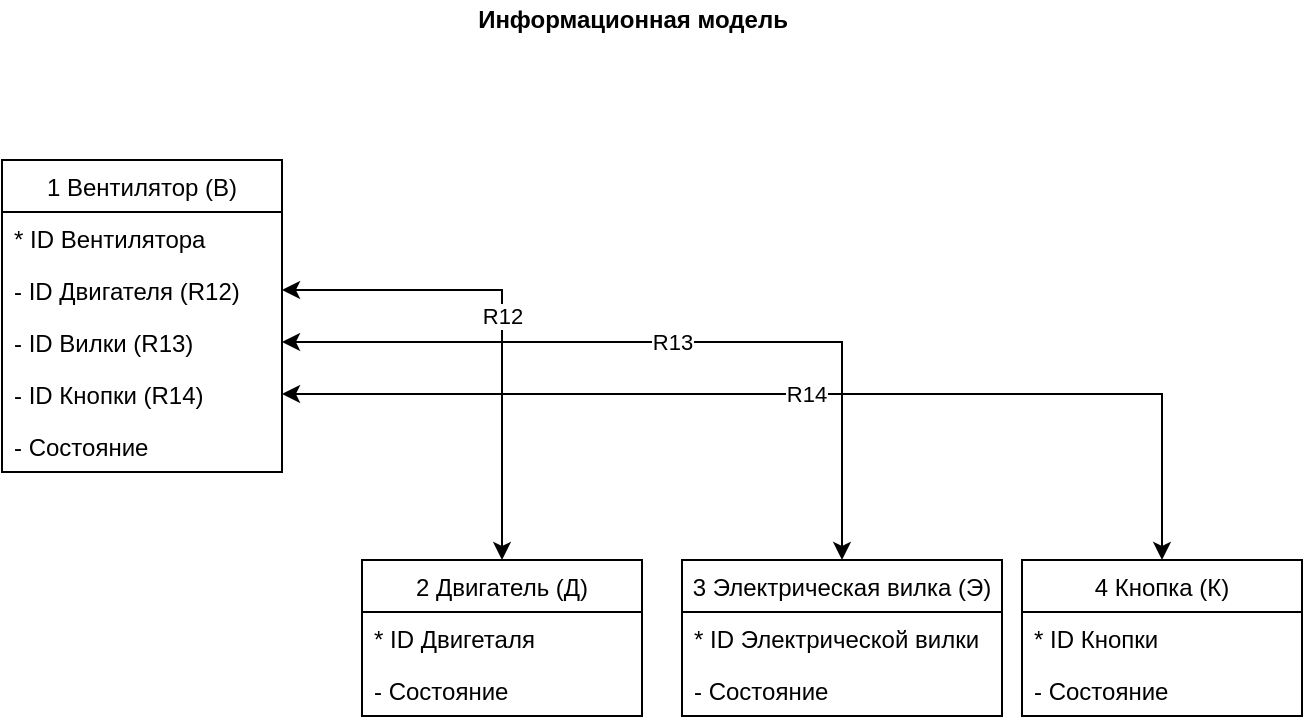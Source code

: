 <mxfile version="18.0.6" type="device" pages="5"><diagram id="_6abYoqimEbtccScuSrZ" name="ИМ"><mxGraphModel dx="782" dy="585" grid="1" gridSize="10" guides="1" tooltips="1" connect="1" arrows="1" fold="1" page="1" pageScale="1" pageWidth="827" pageHeight="1169" math="0" shadow="0"><root><mxCell id="0"/><mxCell id="1" parent="0"/><mxCell id="uSgb3hQPZKVsseYbwCT6-1" value="&lt;b&gt;Информационная модель&lt;/b&gt;" style="text;html=1;align=center;verticalAlign=middle;resizable=0;points=[];autosize=1;strokeColor=none;" parent="1" vertex="1"><mxGeometry x="260" y="80" width="170" height="20" as="geometry"/></mxCell><mxCell id="uSgb3hQPZKVsseYbwCT6-2" value="1 Вентилятор (В)" style="swimlane;fontStyle=0;childLayout=stackLayout;horizontal=1;startSize=26;fillColor=none;horizontalStack=0;resizeParent=1;resizeParentMax=0;resizeLast=0;collapsible=1;marginBottom=0;" parent="1" vertex="1"><mxGeometry x="30" y="160" width="140" height="156" as="geometry"/></mxCell><mxCell id="uSgb3hQPZKVsseYbwCT6-3" value="* ID Вентилятора" style="text;strokeColor=none;fillColor=none;align=left;verticalAlign=top;spacingLeft=4;spacingRight=4;overflow=hidden;rotatable=0;points=[[0,0.5],[1,0.5]];portConstraint=eastwest;" parent="uSgb3hQPZKVsseYbwCT6-2" vertex="1"><mxGeometry y="26" width="140" height="26" as="geometry"/></mxCell><mxCell id="uSgb3hQPZKVsseYbwCT6-4" value="- ID Двигателя (R12)" style="text;strokeColor=none;fillColor=none;align=left;verticalAlign=top;spacingLeft=4;spacingRight=4;overflow=hidden;rotatable=0;points=[[0,0.5],[1,0.5]];portConstraint=eastwest;" parent="uSgb3hQPZKVsseYbwCT6-2" vertex="1"><mxGeometry y="52" width="140" height="26" as="geometry"/></mxCell><mxCell id="uSgb3hQPZKVsseYbwCT6-5" value="- ID Вилки (R13)" style="text;strokeColor=none;fillColor=none;align=left;verticalAlign=top;spacingLeft=4;spacingRight=4;overflow=hidden;rotatable=0;points=[[0,0.5],[1,0.5]];portConstraint=eastwest;" parent="uSgb3hQPZKVsseYbwCT6-2" vertex="1"><mxGeometry y="78" width="140" height="26" as="geometry"/></mxCell><mxCell id="uSgb3hQPZKVsseYbwCT6-6" value="- ID Кнопки (R14)" style="text;strokeColor=none;fillColor=none;align=left;verticalAlign=top;spacingLeft=4;spacingRight=4;overflow=hidden;rotatable=0;points=[[0,0.5],[1,0.5]];portConstraint=eastwest;" parent="uSgb3hQPZKVsseYbwCT6-2" vertex="1"><mxGeometry y="104" width="140" height="26" as="geometry"/></mxCell><mxCell id="uSgb3hQPZKVsseYbwCT6-20" value="- Состояние" style="text;strokeColor=none;fillColor=none;align=left;verticalAlign=top;spacingLeft=4;spacingRight=4;overflow=hidden;rotatable=0;points=[[0,0.5],[1,0.5]];portConstraint=eastwest;" parent="uSgb3hQPZKVsseYbwCT6-2" vertex="1"><mxGeometry y="130" width="140" height="26" as="geometry"/></mxCell><mxCell id="uSgb3hQPZKVsseYbwCT6-11" value="R12" style="edgeStyle=orthogonalEdgeStyle;rounded=0;orthogonalLoop=1;jettySize=auto;html=1;startArrow=classic;startFill=1;" parent="1" source="uSgb3hQPZKVsseYbwCT6-7" target="uSgb3hQPZKVsseYbwCT6-4" edge="1"><mxGeometry relative="1" as="geometry"/></mxCell><mxCell id="uSgb3hQPZKVsseYbwCT6-7" value="2 Двигатель (Д)" style="swimlane;fontStyle=0;childLayout=stackLayout;horizontal=1;startSize=26;fillColor=none;horizontalStack=0;resizeParent=1;resizeParentMax=0;resizeLast=0;collapsible=1;marginBottom=0;" parent="1" vertex="1"><mxGeometry x="210" y="360" width="140" height="78" as="geometry"/></mxCell><mxCell id="uSgb3hQPZKVsseYbwCT6-8" value="* ID Двигеталя" style="text;strokeColor=none;fillColor=none;align=left;verticalAlign=top;spacingLeft=4;spacingRight=4;overflow=hidden;rotatable=0;points=[[0,0.5],[1,0.5]];portConstraint=eastwest;" parent="uSgb3hQPZKVsseYbwCT6-7" vertex="1"><mxGeometry y="26" width="140" height="26" as="geometry"/></mxCell><mxCell id="uSgb3hQPZKVsseYbwCT6-9" value="- Состояние" style="text;strokeColor=none;fillColor=none;align=left;verticalAlign=top;spacingLeft=4;spacingRight=4;overflow=hidden;rotatable=0;points=[[0,0.5],[1,0.5]];portConstraint=eastwest;" parent="uSgb3hQPZKVsseYbwCT6-7" vertex="1"><mxGeometry y="52" width="140" height="26" as="geometry"/></mxCell><mxCell id="uSgb3hQPZKVsseYbwCT6-15" value="R13" style="edgeStyle=orthogonalEdgeStyle;rounded=0;orthogonalLoop=1;jettySize=auto;html=1;startArrow=classic;startFill=1;" parent="1" source="uSgb3hQPZKVsseYbwCT6-12" target="uSgb3hQPZKVsseYbwCT6-5" edge="1"><mxGeometry relative="1" as="geometry"/></mxCell><mxCell id="uSgb3hQPZKVsseYbwCT6-12" value="3 Электрическая вилка (Э)" style="swimlane;fontStyle=0;childLayout=stackLayout;horizontal=1;startSize=26;fillColor=none;horizontalStack=0;resizeParent=1;resizeParentMax=0;resizeLast=0;collapsible=1;marginBottom=0;" parent="1" vertex="1"><mxGeometry x="370" y="360" width="160" height="78" as="geometry"/></mxCell><mxCell id="uSgb3hQPZKVsseYbwCT6-13" value="* ID Электрической вилки" style="text;strokeColor=none;fillColor=none;align=left;verticalAlign=top;spacingLeft=4;spacingRight=4;overflow=hidden;rotatable=0;points=[[0,0.5],[1,0.5]];portConstraint=eastwest;" parent="uSgb3hQPZKVsseYbwCT6-12" vertex="1"><mxGeometry y="26" width="160" height="26" as="geometry"/></mxCell><mxCell id="uSgb3hQPZKVsseYbwCT6-14" value="- Состояние" style="text;strokeColor=none;fillColor=none;align=left;verticalAlign=top;spacingLeft=4;spacingRight=4;overflow=hidden;rotatable=0;points=[[0,0.5],[1,0.5]];portConstraint=eastwest;" parent="uSgb3hQPZKVsseYbwCT6-12" vertex="1"><mxGeometry y="52" width="160" height="26" as="geometry"/></mxCell><mxCell id="uSgb3hQPZKVsseYbwCT6-19" value="R14" style="edgeStyle=orthogonalEdgeStyle;rounded=0;orthogonalLoop=1;jettySize=auto;html=1;startArrow=classic;startFill=1;" parent="1" source="uSgb3hQPZKVsseYbwCT6-16" target="uSgb3hQPZKVsseYbwCT6-6" edge="1"><mxGeometry relative="1" as="geometry"/></mxCell><mxCell id="uSgb3hQPZKVsseYbwCT6-16" value="4 Кнопка (К)" style="swimlane;fontStyle=0;childLayout=stackLayout;horizontal=1;startSize=26;fillColor=none;horizontalStack=0;resizeParent=1;resizeParentMax=0;resizeLast=0;collapsible=1;marginBottom=0;" parent="1" vertex="1"><mxGeometry x="540" y="360" width="140" height="78" as="geometry"/></mxCell><mxCell id="uSgb3hQPZKVsseYbwCT6-17" value="* ID Кнопки" style="text;strokeColor=none;fillColor=none;align=left;verticalAlign=top;spacingLeft=4;spacingRight=4;overflow=hidden;rotatable=0;points=[[0,0.5],[1,0.5]];portConstraint=eastwest;" parent="uSgb3hQPZKVsseYbwCT6-16" vertex="1"><mxGeometry y="26" width="140" height="26" as="geometry"/></mxCell><mxCell id="uSgb3hQPZKVsseYbwCT6-18" value="- Состояние" style="text;strokeColor=none;fillColor=none;align=left;verticalAlign=top;spacingLeft=4;spacingRight=4;overflow=hidden;rotatable=0;points=[[0,0.5],[1,0.5]];portConstraint=eastwest;" parent="uSgb3hQPZKVsseYbwCT6-16" vertex="1"><mxGeometry y="52" width="140" height="26" as="geometry"/></mxCell></root></mxGraphModel></diagram><diagram id="HXXi8dWszSiHUIEwHUb_" name="ДПС и ТПС"><mxGraphModel dx="782" dy="585" grid="1" gridSize="10" guides="1" tooltips="1" connect="1" arrows="1" fold="1" page="1" pageScale="1" pageWidth="850" pageHeight="1100" math="0" shadow="0"><root><mxCell id="0"/><mxCell id="1" parent="0"/><mxCell id="NFA2LYp2-UXFAvBQmsUd-1" value="&lt;b&gt;ДПС(ДИАГРАММА ПЕРЕХОДОВ СОСТОЯНИЯ) и ТПС(ТАБЛИЦА ПЕРЕХОДОВ СОСТОЯНИЯ)&lt;/b&gt;" style="text;html=1;align=center;verticalAlign=middle;resizable=0;points=[];autosize=1;strokeColor=none;" parent="1" vertex="1"><mxGeometry x="115" y="40" width="550" height="20" as="geometry"/></mxCell><mxCell id="NFA2LYp2-UXFAvBQmsUd-2" style="edgeStyle=orthogonalEdgeStyle;rounded=0;orthogonalLoop=1;jettySize=auto;html=1;startArrow=classic;startFill=1;endArrow=none;endFill=0;" parent="1" source="NFA2LYp2-UXFAvBQmsUd-3" edge="1"><mxGeometry relative="1" as="geometry"><mxPoint x="168" y="130" as="targetPoint"/><Array as="points"><mxPoint x="168" y="160"/><mxPoint x="168" y="130"/></Array></mxGeometry></mxCell><mxCell id="NFA2LYp2-UXFAvBQmsUd-3" value="1. Выключен" style="html=1;" parent="1" vertex="1"><mxGeometry x="107.5" y="190" width="120" height="50" as="geometry"/></mxCell><mxCell id="NFA2LYp2-UXFAvBQmsUd-4" value="Вентилятор" style="text;html=1;align=center;verticalAlign=middle;resizable=0;points=[];autosize=1;strokeColor=none;" parent="1" vertex="1"><mxGeometry x="350" y="80" width="80" height="20" as="geometry"/></mxCell><mxCell id="NFA2LYp2-UXFAvBQmsUd-5" value="В3" style="edgeStyle=orthogonalEdgeStyle;rounded=0;orthogonalLoop=1;jettySize=auto;html=1;entryX=1;entryY=0.5;entryDx=0;entryDy=0;startArrow=classic;startFill=1;endArrow=none;endFill=0;" parent="1" source="NFA2LYp2-UXFAvBQmsUd-8" target="NFA2LYp2-UXFAvBQmsUd-44" edge="1"><mxGeometry x="-0.273" relative="1" as="geometry"><Array as="points"><mxPoint x="150" y="300"/></Array><mxPoint as="offset"/></mxGeometry></mxCell><mxCell id="NFA2LYp2-UXFAvBQmsUd-6" value="В4" style="edgeStyle=none;rounded=0;orthogonalLoop=1;jettySize=auto;html=1;startArrow=none;startFill=0;endArrow=classic;endFill=1;" parent="1" source="NFA2LYp2-UXFAvBQmsUd-8" target="NFA2LYp2-UXFAvBQmsUd-3" edge="1"><mxGeometry relative="1" as="geometry"/></mxCell><mxCell id="NFA2LYp2-UXFAvBQmsUd-7" value="В2" style="edgeStyle=orthogonalEdgeStyle;rounded=0;orthogonalLoop=1;jettySize=auto;html=1;startArrow=none;startFill=0;endArrow=classic;endFill=1;" parent="1" source="NFA2LYp2-UXFAvBQmsUd-8" target="NFA2LYp2-UXFAvBQmsUd-44" edge="1"><mxGeometry relative="1" as="geometry"><Array as="points"><mxPoint x="170" y="330"/><mxPoint x="170" y="330"/></Array></mxGeometry></mxCell><mxCell id="NFA2LYp2-UXFAvBQmsUd-8" value="2. Включен" style="html=1;" parent="1" vertex="1"><mxGeometry x="250" y="290" width="120" height="50" as="geometry"/></mxCell><mxCell id="NFA2LYp2-UXFAvBQmsUd-9" value="&lt;b&gt;В1&lt;/b&gt;: Электрическая вилка вставляется в розетку&lt;br&gt;&lt;b&gt;В2&lt;/b&gt;: Kнопка переходит в состояние ON, &lt;br&gt;двигатель начинает работать&lt;br&gt;&lt;b&gt;В3&lt;/b&gt;: Кнопка переходит в состояние OFF, &lt;br&gt;двигатель перестает работать&lt;br&gt;&lt;b&gt;В4&lt;/b&gt;: Электрическая вилка извлекается из розетки" style="text;html=1;align=left;verticalAlign=middle;resizable=0;points=[];autosize=1;strokeColor=none;" parent="1" vertex="1"><mxGeometry x="475" y="190" width="290" height="90" as="geometry"/></mxCell><mxCell id="NFA2LYp2-UXFAvBQmsUd-10" value="" style="shape=table;html=1;whiteSpace=wrap;startSize=0;container=1;collapsible=0;childLayout=tableLayout;" parent="1" vertex="1"><mxGeometry x="790" y="190" width="290" height="160" as="geometry"/></mxCell><mxCell id="NFA2LYp2-UXFAvBQmsUd-11" value="" style="shape=partialRectangle;html=1;whiteSpace=wrap;collapsible=0;dropTarget=0;pointerEvents=0;fillColor=none;top=0;left=0;bottom=0;right=0;points=[[0,0.5],[1,0.5]];portConstraint=eastwest;" parent="NFA2LYp2-UXFAvBQmsUd-10" vertex="1"><mxGeometry width="290" height="40" as="geometry"/></mxCell><mxCell id="NFA2LYp2-UXFAvBQmsUd-12" value="" style="shape=partialRectangle;html=1;whiteSpace=wrap;connectable=0;overflow=hidden;fillColor=none;top=0;left=0;bottom=0;right=0;" parent="NFA2LYp2-UXFAvBQmsUd-11" vertex="1"><mxGeometry width="58" height="40" as="geometry"><mxRectangle width="58" height="40" as="alternateBounds"/></mxGeometry></mxCell><mxCell id="NFA2LYp2-UXFAvBQmsUd-13" value="В1" style="shape=partialRectangle;html=1;whiteSpace=wrap;connectable=0;overflow=hidden;fillColor=none;top=0;left=0;bottom=0;right=0;" parent="NFA2LYp2-UXFAvBQmsUd-11" vertex="1"><mxGeometry x="58" width="58" height="40" as="geometry"><mxRectangle width="58" height="40" as="alternateBounds"/></mxGeometry></mxCell><mxCell id="NFA2LYp2-UXFAvBQmsUd-14" value="В2" style="shape=partialRectangle;html=1;whiteSpace=wrap;connectable=0;overflow=hidden;fillColor=none;top=0;left=0;bottom=0;right=0;" parent="NFA2LYp2-UXFAvBQmsUd-11" vertex="1"><mxGeometry x="116" width="58" height="40" as="geometry"><mxRectangle width="58" height="40" as="alternateBounds"/></mxGeometry></mxCell><mxCell id="NFA2LYp2-UXFAvBQmsUd-15" value="В3" style="shape=partialRectangle;html=1;whiteSpace=wrap;connectable=0;overflow=hidden;fillColor=none;top=0;left=0;bottom=0;right=0;" parent="NFA2LYp2-UXFAvBQmsUd-11" vertex="1"><mxGeometry x="174" width="58" height="40" as="geometry"><mxRectangle width="58" height="40" as="alternateBounds"/></mxGeometry></mxCell><mxCell id="NFA2LYp2-UXFAvBQmsUd-16" value="В4" style="shape=partialRectangle;html=1;whiteSpace=wrap;connectable=0;overflow=hidden;fillColor=none;top=0;left=0;bottom=0;right=0;" parent="NFA2LYp2-UXFAvBQmsUd-11" vertex="1"><mxGeometry x="232" width="58" height="40" as="geometry"><mxRectangle width="58" height="40" as="alternateBounds"/></mxGeometry></mxCell><mxCell id="NFA2LYp2-UXFAvBQmsUd-17" value="" style="shape=partialRectangle;html=1;whiteSpace=wrap;collapsible=0;dropTarget=0;pointerEvents=0;fillColor=none;top=0;left=0;bottom=0;right=0;points=[[0,0.5],[1,0.5]];portConstraint=eastwest;" parent="NFA2LYp2-UXFAvBQmsUd-10" vertex="1"><mxGeometry y="40" width="290" height="40" as="geometry"/></mxCell><mxCell id="NFA2LYp2-UXFAvBQmsUd-18" value="1" style="shape=partialRectangle;html=1;whiteSpace=wrap;connectable=0;overflow=hidden;fillColor=none;top=0;left=0;bottom=0;right=0;" parent="NFA2LYp2-UXFAvBQmsUd-17" vertex="1"><mxGeometry width="58" height="40" as="geometry"><mxRectangle width="58" height="40" as="alternateBounds"/></mxGeometry></mxCell><mxCell id="NFA2LYp2-UXFAvBQmsUd-19" value="2" style="shape=partialRectangle;html=1;whiteSpace=wrap;connectable=0;overflow=hidden;fillColor=none;top=0;left=0;bottom=0;right=0;" parent="NFA2LYp2-UXFAvBQmsUd-17" vertex="1"><mxGeometry x="58" width="58" height="40" as="geometry"><mxRectangle width="58" height="40" as="alternateBounds"/></mxGeometry></mxCell><mxCell id="NFA2LYp2-UXFAvBQmsUd-20" value="-" style="shape=partialRectangle;html=1;whiteSpace=wrap;connectable=0;overflow=hidden;fillColor=none;top=0;left=0;bottom=0;right=0;" parent="NFA2LYp2-UXFAvBQmsUd-17" vertex="1"><mxGeometry x="116" width="58" height="40" as="geometry"><mxRectangle width="58" height="40" as="alternateBounds"/></mxGeometry></mxCell><mxCell id="NFA2LYp2-UXFAvBQmsUd-21" value="-" style="shape=partialRectangle;html=1;whiteSpace=wrap;connectable=0;overflow=hidden;fillColor=none;top=0;left=0;bottom=0;right=0;" parent="NFA2LYp2-UXFAvBQmsUd-17" vertex="1"><mxGeometry x="174" width="58" height="40" as="geometry"><mxRectangle width="58" height="40" as="alternateBounds"/></mxGeometry></mxCell><mxCell id="NFA2LYp2-UXFAvBQmsUd-22" value="-" style="shape=partialRectangle;html=1;whiteSpace=wrap;connectable=0;overflow=hidden;fillColor=none;top=0;left=0;bottom=0;right=0;" parent="NFA2LYp2-UXFAvBQmsUd-17" vertex="1"><mxGeometry x="232" width="58" height="40" as="geometry"><mxRectangle width="58" height="40" as="alternateBounds"/></mxGeometry></mxCell><mxCell id="NFA2LYp2-UXFAvBQmsUd-23" value="" style="shape=partialRectangle;html=1;whiteSpace=wrap;collapsible=0;dropTarget=0;pointerEvents=0;fillColor=none;top=0;left=0;bottom=0;right=0;points=[[0,0.5],[1,0.5]];portConstraint=eastwest;" parent="NFA2LYp2-UXFAvBQmsUd-10" vertex="1"><mxGeometry y="80" width="290" height="40" as="geometry"/></mxCell><mxCell id="NFA2LYp2-UXFAvBQmsUd-24" value="2" style="shape=partialRectangle;html=1;whiteSpace=wrap;connectable=0;overflow=hidden;fillColor=none;top=0;left=0;bottom=0;right=0;" parent="NFA2LYp2-UXFAvBQmsUd-23" vertex="1"><mxGeometry width="58" height="40" as="geometry"><mxRectangle width="58" height="40" as="alternateBounds"/></mxGeometry></mxCell><mxCell id="NFA2LYp2-UXFAvBQmsUd-25" value="-" style="shape=partialRectangle;html=1;whiteSpace=wrap;connectable=0;overflow=hidden;fillColor=none;top=0;left=0;bottom=0;right=0;" parent="NFA2LYp2-UXFAvBQmsUd-23" vertex="1"><mxGeometry x="58" width="58" height="40" as="geometry"><mxRectangle width="58" height="40" as="alternateBounds"/></mxGeometry></mxCell><mxCell id="NFA2LYp2-UXFAvBQmsUd-26" value="3" style="shape=partialRectangle;html=1;whiteSpace=wrap;connectable=0;overflow=hidden;fillColor=none;top=0;left=0;bottom=0;right=0;" parent="NFA2LYp2-UXFAvBQmsUd-23" vertex="1"><mxGeometry x="116" width="58" height="40" as="geometry"><mxRectangle width="58" height="40" as="alternateBounds"/></mxGeometry></mxCell><mxCell id="NFA2LYp2-UXFAvBQmsUd-27" value="-" style="shape=partialRectangle;html=1;whiteSpace=wrap;connectable=0;overflow=hidden;fillColor=none;top=0;left=0;bottom=0;right=0;" parent="NFA2LYp2-UXFAvBQmsUd-23" vertex="1"><mxGeometry x="174" width="58" height="40" as="geometry"><mxRectangle width="58" height="40" as="alternateBounds"/></mxGeometry></mxCell><mxCell id="NFA2LYp2-UXFAvBQmsUd-28" value="1" style="shape=partialRectangle;html=1;whiteSpace=wrap;connectable=0;overflow=hidden;fillColor=none;top=0;left=0;bottom=0;right=0;" parent="NFA2LYp2-UXFAvBQmsUd-23" vertex="1"><mxGeometry x="232" width="58" height="40" as="geometry"><mxRectangle width="58" height="40" as="alternateBounds"/></mxGeometry></mxCell><mxCell id="NFA2LYp2-UXFAvBQmsUd-29" style="shape=partialRectangle;html=1;whiteSpace=wrap;collapsible=0;dropTarget=0;pointerEvents=0;fillColor=none;top=0;left=0;bottom=0;right=0;points=[[0,0.5],[1,0.5]];portConstraint=eastwest;" parent="NFA2LYp2-UXFAvBQmsUd-10" vertex="1"><mxGeometry y="120" width="290" height="40" as="geometry"/></mxCell><mxCell id="NFA2LYp2-UXFAvBQmsUd-30" value="3" style="shape=partialRectangle;html=1;whiteSpace=wrap;connectable=0;overflow=hidden;fillColor=none;top=0;left=0;bottom=0;right=0;" parent="NFA2LYp2-UXFAvBQmsUd-29" vertex="1"><mxGeometry width="58" height="40" as="geometry"><mxRectangle width="58" height="40" as="alternateBounds"/></mxGeometry></mxCell><mxCell id="NFA2LYp2-UXFAvBQmsUd-31" value="-" style="shape=partialRectangle;html=1;whiteSpace=wrap;connectable=0;overflow=hidden;fillColor=none;top=0;left=0;bottom=0;right=0;" parent="NFA2LYp2-UXFAvBQmsUd-29" vertex="1"><mxGeometry x="58" width="58" height="40" as="geometry"><mxRectangle width="58" height="40" as="alternateBounds"/></mxGeometry></mxCell><mxCell id="NFA2LYp2-UXFAvBQmsUd-32" value="-" style="shape=partialRectangle;html=1;whiteSpace=wrap;connectable=0;overflow=hidden;fillColor=none;top=0;left=0;bottom=0;right=0;" parent="NFA2LYp2-UXFAvBQmsUd-29" vertex="1"><mxGeometry x="116" width="58" height="40" as="geometry"><mxRectangle width="58" height="40" as="alternateBounds"/></mxGeometry></mxCell><mxCell id="NFA2LYp2-UXFAvBQmsUd-33" value="2" style="shape=partialRectangle;html=1;whiteSpace=wrap;connectable=0;overflow=hidden;fillColor=none;top=0;left=0;bottom=0;right=0;" parent="NFA2LYp2-UXFAvBQmsUd-29" vertex="1"><mxGeometry x="174" width="58" height="40" as="geometry"><mxRectangle width="58" height="40" as="alternateBounds"/></mxGeometry></mxCell><mxCell id="NFA2LYp2-UXFAvBQmsUd-34" value="1" style="shape=partialRectangle;html=1;whiteSpace=wrap;connectable=0;overflow=hidden;fillColor=none;top=0;left=0;bottom=0;right=0;" parent="NFA2LYp2-UXFAvBQmsUd-29" vertex="1"><mxGeometry x="232" width="58" height="40" as="geometry"><mxRectangle width="58" height="40" as="alternateBounds"/></mxGeometry></mxCell><mxCell id="NFA2LYp2-UXFAvBQmsUd-35" value="Двигатель" style="text;html=1;strokeColor=none;fillColor=none;align=center;verticalAlign=middle;whiteSpace=wrap;rounded=0;" parent="1" vertex="1"><mxGeometry x="410" y="400" width="40" height="20" as="geometry"/></mxCell><mxCell id="NFA2LYp2-UXFAvBQmsUd-36" value="Д2" style="edgeStyle=orthogonalEdgeStyle;rounded=0;orthogonalLoop=1;jettySize=auto;html=1;startArrow=none;startFill=0;" parent="1" source="NFA2LYp2-UXFAvBQmsUd-39" target="NFA2LYp2-UXFAvBQmsUd-40" edge="1"><mxGeometry relative="1" as="geometry"><Array as="points"><mxPoint x="85" y="600"/><mxPoint x="85" y="600"/></Array></mxGeometry></mxCell><mxCell id="NFA2LYp2-UXFAvBQmsUd-37" style="edgeStyle=orthogonalEdgeStyle;rounded=0;orthogonalLoop=1;jettySize=auto;html=1;startArrow=classic;startFill=1;endArrow=none;endFill=0;" parent="1" source="NFA2LYp2-UXFAvBQmsUd-39" edge="1"><mxGeometry relative="1" as="geometry"><mxPoint x="168" y="450" as="targetPoint"/><Array as="points"><mxPoint x="168" y="480"/><mxPoint x="168" y="450"/></Array></mxGeometry></mxCell><mxCell id="NFA2LYp2-UXFAvBQmsUd-38" value="Д1" style="edgeStyle=orthogonalEdgeStyle;rounded=0;orthogonalLoop=1;jettySize=auto;html=1;startArrow=classic;startFill=1;endArrow=none;endFill=0;" parent="1" source="NFA2LYp2-UXFAvBQmsUd-39" target="NFA2LYp2-UXFAvBQmsUd-40" edge="1"><mxGeometry relative="1" as="geometry"><Array as="points"><mxPoint x="230" y="580"/><mxPoint x="230" y="580"/></Array></mxGeometry></mxCell><mxCell id="NFA2LYp2-UXFAvBQmsUd-39" value="1. Выключен" style="html=1;" parent="1" vertex="1"><mxGeometry x="60" y="510" width="215" height="50" as="geometry"/></mxCell><mxCell id="NFA2LYp2-UXFAvBQmsUd-40" value="2. Работает" style="html=1;" parent="1" vertex="1"><mxGeometry x="60" y="610" width="215" height="50" as="geometry"/></mxCell><mxCell id="NFA2LYp2-UXFAvBQmsUd-41" value="&lt;b&gt;Д1&lt;/b&gt;: Поступил сигнал выключения(прервано питание)&lt;br&gt;&lt;b&gt;Д2&lt;/b&gt;: Поступил сигнал включения(восстановлено питание)" style="text;html=1;align=left;verticalAlign=middle;resizable=0;points=[];autosize=1;strokeColor=none;" parent="1" vertex="1"><mxGeometry x="285" y="560" width="330" height="30" as="geometry"/></mxCell><mxCell id="NFA2LYp2-UXFAvBQmsUd-42" value="В4" style="edgeStyle=orthogonalEdgeStyle;rounded=0;orthogonalLoop=1;jettySize=auto;html=1;startArrow=classic;startFill=1;endArrow=none;endFill=0;exitX=0;exitY=0.25;exitDx=0;exitDy=0;entryX=0.25;entryY=0;entryDx=0;entryDy=0;" parent="1" source="NFA2LYp2-UXFAvBQmsUd-3" target="NFA2LYp2-UXFAvBQmsUd-44" edge="1"><mxGeometry relative="1" as="geometry"><Array as="points"><mxPoint x="70" y="203"/><mxPoint x="70" y="290"/></Array></mxGeometry></mxCell><mxCell id="NFA2LYp2-UXFAvBQmsUd-43" value="В1" style="rounded=0;orthogonalLoop=1;jettySize=auto;html=1;startArrow=none;startFill=0;endArrow=classic;endFill=1;exitX=1;exitY=0.5;exitDx=0;exitDy=0;entryX=0.614;entryY=0.004;entryDx=0;entryDy=0;entryPerimeter=0;" parent="1" source="NFA2LYp2-UXFAvBQmsUd-3" target="NFA2LYp2-UXFAvBQmsUd-8" edge="1"><mxGeometry relative="1" as="geometry"><mxPoint x="310" y="240" as="targetPoint"/></mxGeometry></mxCell><mxCell id="NFA2LYp2-UXFAvBQmsUd-44" value="3. Работает" style="html=1;" parent="1" vertex="1"><mxGeometry x="30" y="290" width="120" height="50" as="geometry"/></mxCell><mxCell id="NFA2LYp2-UXFAvBQmsUd-45" value="Электрическая вилка" style="text;html=1;align=center;verticalAlign=middle;resizable=0;points=[];autosize=1;strokeColor=none;" parent="1" vertex="1"><mxGeometry x="370" y="680" width="130" height="20" as="geometry"/></mxCell><mxCell id="NFA2LYp2-UXFAvBQmsUd-46" value="Э1" style="edgeStyle=orthogonalEdgeStyle;rounded=0;orthogonalLoop=1;jettySize=auto;html=1;startArrow=none;startFill=0;endArrow=classic;endFill=1;" parent="1" source="NFA2LYp2-UXFAvBQmsUd-48" target="NFA2LYp2-UXFAvBQmsUd-50" edge="1"><mxGeometry relative="1" as="geometry"><Array as="points"><mxPoint x="87.5" y="835"/><mxPoint x="87.5" y="935"/></Array></mxGeometry></mxCell><mxCell id="NFA2LYp2-UXFAvBQmsUd-47" style="edgeStyle=orthogonalEdgeStyle;rounded=0;orthogonalLoop=1;jettySize=auto;html=1;startArrow=none;startFill=0;endArrow=classic;endFill=1;" parent="1" target="NFA2LYp2-UXFAvBQmsUd-48" edge="1"><mxGeometry relative="1" as="geometry"><mxPoint x="169.5" y="740" as="sourcePoint"/></mxGeometry></mxCell><mxCell id="NFA2LYp2-UXFAvBQmsUd-48" value="1. Не в розетке" style="html=1;" parent="1" vertex="1"><mxGeometry x="114.5" y="810" width="110" height="50" as="geometry"/></mxCell><mxCell id="NFA2LYp2-UXFAvBQmsUd-49" value="Э2" style="edgeStyle=orthogonalEdgeStyle;rounded=0;orthogonalLoop=1;jettySize=auto;html=1;startArrow=none;startFill=0;endArrow=classic;endFill=1;" parent="1" source="NFA2LYp2-UXFAvBQmsUd-50" target="NFA2LYp2-UXFAvBQmsUd-48" edge="1"><mxGeometry relative="1" as="geometry"><Array as="points"><mxPoint x="247.5" y="935"/><mxPoint x="247.5" y="835"/></Array></mxGeometry></mxCell><mxCell id="NFA2LYp2-UXFAvBQmsUd-50" value="2. В розетке" style="html=1;" parent="1" vertex="1"><mxGeometry x="114.5" y="910" width="110" height="50" as="geometry"/></mxCell><mxCell id="NFA2LYp2-UXFAvBQmsUd-51" value="&lt;div&gt;&lt;b&gt;Э1&lt;/b&gt;&lt;span&gt;: Электрическая вилка вставляется в розетку&lt;/span&gt;&lt;/div&gt;&lt;div&gt;&lt;span&gt;&lt;b&gt;Э2&lt;/b&gt;: Электрическая вилка извлекается из розетка&lt;/span&gt;&lt;/div&gt;" style="text;html=1;align=left;verticalAlign=middle;resizable=0;points=[];autosize=1;strokeColor=none;" parent="1" vertex="1"><mxGeometry x="280" y="830" width="290" height="30" as="geometry"/></mxCell><mxCell id="NFA2LYp2-UXFAvBQmsUd-52" value="" style="shape=table;html=1;whiteSpace=wrap;startSize=0;container=1;collapsible=0;childLayout=tableLayout;" parent="1" vertex="1"><mxGeometry x="580" y="820" width="180" height="110" as="geometry"/></mxCell><mxCell id="NFA2LYp2-UXFAvBQmsUd-53" value="" style="shape=partialRectangle;html=1;whiteSpace=wrap;collapsible=0;dropTarget=0;pointerEvents=0;fillColor=none;top=0;left=0;bottom=0;right=0;points=[[0,0.5],[1,0.5]];portConstraint=eastwest;" parent="NFA2LYp2-UXFAvBQmsUd-52" vertex="1"><mxGeometry width="180" height="37" as="geometry"/></mxCell><mxCell id="NFA2LYp2-UXFAvBQmsUd-54" value="" style="shape=partialRectangle;html=1;whiteSpace=wrap;connectable=0;overflow=hidden;fillColor=none;top=0;left=0;bottom=0;right=0;" parent="NFA2LYp2-UXFAvBQmsUd-53" vertex="1"><mxGeometry width="60" height="37" as="geometry"><mxRectangle width="60" height="37" as="alternateBounds"/></mxGeometry></mxCell><mxCell id="NFA2LYp2-UXFAvBQmsUd-55" value="Э1" style="shape=partialRectangle;html=1;whiteSpace=wrap;connectable=0;overflow=hidden;fillColor=none;top=0;left=0;bottom=0;right=0;" parent="NFA2LYp2-UXFAvBQmsUd-53" vertex="1"><mxGeometry x="60" width="60" height="37" as="geometry"><mxRectangle width="60" height="37" as="alternateBounds"/></mxGeometry></mxCell><mxCell id="NFA2LYp2-UXFAvBQmsUd-56" value="Э2" style="shape=partialRectangle;html=1;whiteSpace=wrap;connectable=0;overflow=hidden;fillColor=none;top=0;left=0;bottom=0;right=0;" parent="NFA2LYp2-UXFAvBQmsUd-53" vertex="1"><mxGeometry x="120" width="60" height="37" as="geometry"><mxRectangle width="60" height="37" as="alternateBounds"/></mxGeometry></mxCell><mxCell id="NFA2LYp2-UXFAvBQmsUd-57" value="" style="shape=partialRectangle;html=1;whiteSpace=wrap;collapsible=0;dropTarget=0;pointerEvents=0;fillColor=none;top=0;left=0;bottom=0;right=0;points=[[0,0.5],[1,0.5]];portConstraint=eastwest;" parent="NFA2LYp2-UXFAvBQmsUd-52" vertex="1"><mxGeometry y="37" width="180" height="36" as="geometry"/></mxCell><mxCell id="NFA2LYp2-UXFAvBQmsUd-58" value="1" style="shape=partialRectangle;html=1;whiteSpace=wrap;connectable=0;overflow=hidden;fillColor=none;top=0;left=0;bottom=0;right=0;" parent="NFA2LYp2-UXFAvBQmsUd-57" vertex="1"><mxGeometry width="60" height="36" as="geometry"><mxRectangle width="60" height="36" as="alternateBounds"/></mxGeometry></mxCell><mxCell id="NFA2LYp2-UXFAvBQmsUd-59" value="2" style="shape=partialRectangle;html=1;whiteSpace=wrap;connectable=0;overflow=hidden;fillColor=none;top=0;left=0;bottom=0;right=0;" parent="NFA2LYp2-UXFAvBQmsUd-57" vertex="1"><mxGeometry x="60" width="60" height="36" as="geometry"><mxRectangle width="60" height="36" as="alternateBounds"/></mxGeometry></mxCell><mxCell id="NFA2LYp2-UXFAvBQmsUd-60" value="-" style="shape=partialRectangle;html=1;whiteSpace=wrap;connectable=0;overflow=hidden;fillColor=none;top=0;left=0;bottom=0;right=0;" parent="NFA2LYp2-UXFAvBQmsUd-57" vertex="1"><mxGeometry x="120" width="60" height="36" as="geometry"><mxRectangle width="60" height="36" as="alternateBounds"/></mxGeometry></mxCell><mxCell id="NFA2LYp2-UXFAvBQmsUd-61" value="" style="shape=partialRectangle;html=1;whiteSpace=wrap;collapsible=0;dropTarget=0;pointerEvents=0;fillColor=none;top=0;left=0;bottom=0;right=0;points=[[0,0.5],[1,0.5]];portConstraint=eastwest;" parent="NFA2LYp2-UXFAvBQmsUd-52" vertex="1"><mxGeometry y="73" width="180" height="37" as="geometry"/></mxCell><mxCell id="NFA2LYp2-UXFAvBQmsUd-62" value="2" style="shape=partialRectangle;html=1;whiteSpace=wrap;connectable=0;overflow=hidden;fillColor=none;top=0;left=0;bottom=0;right=0;" parent="NFA2LYp2-UXFAvBQmsUd-61" vertex="1"><mxGeometry width="60" height="37" as="geometry"><mxRectangle width="60" height="37" as="alternateBounds"/></mxGeometry></mxCell><mxCell id="NFA2LYp2-UXFAvBQmsUd-63" value="-" style="shape=partialRectangle;html=1;whiteSpace=wrap;connectable=0;overflow=hidden;fillColor=none;top=0;left=0;bottom=0;right=0;" parent="NFA2LYp2-UXFAvBQmsUd-61" vertex="1"><mxGeometry x="60" width="60" height="37" as="geometry"><mxRectangle width="60" height="37" as="alternateBounds"/></mxGeometry></mxCell><mxCell id="NFA2LYp2-UXFAvBQmsUd-64" value="1" style="shape=partialRectangle;html=1;whiteSpace=wrap;connectable=0;overflow=hidden;fillColor=none;top=0;left=0;bottom=0;right=0;" parent="NFA2LYp2-UXFAvBQmsUd-61" vertex="1"><mxGeometry x="120" width="60" height="37" as="geometry"><mxRectangle width="60" height="37" as="alternateBounds"/></mxGeometry></mxCell><mxCell id="NFA2LYp2-UXFAvBQmsUd-65" value="Кнопка" style="text;html=1;align=center;verticalAlign=middle;resizable=0;points=[];autosize=1;strokeColor=none;" parent="1" vertex="1"><mxGeometry x="430" y="1014" width="50" height="20" as="geometry"/></mxCell><mxCell id="NFA2LYp2-UXFAvBQmsUd-66" value="К1" style="edgeStyle=orthogonalEdgeStyle;rounded=0;orthogonalLoop=1;jettySize=auto;html=1;startArrow=none;startFill=0;endArrow=classic;endFill=1;" parent="1" source="NFA2LYp2-UXFAvBQmsUd-68" target="NFA2LYp2-UXFAvBQmsUd-70" edge="1"><mxGeometry relative="1" as="geometry"><Array as="points"><mxPoint x="107.5" y="1169"/><mxPoint x="107.5" y="1269"/></Array></mxGeometry></mxCell><mxCell id="NFA2LYp2-UXFAvBQmsUd-67" style="edgeStyle=orthogonalEdgeStyle;rounded=0;orthogonalLoop=1;jettySize=auto;html=1;startArrow=none;startFill=0;endArrow=classic;endFill=1;" parent="1" target="NFA2LYp2-UXFAvBQmsUd-68" edge="1"><mxGeometry relative="1" as="geometry"><mxPoint x="189.5" y="1074" as="sourcePoint"/></mxGeometry></mxCell><mxCell id="NFA2LYp2-UXFAvBQmsUd-68" value="1. OFF" style="html=1;" parent="1" vertex="1"><mxGeometry x="134.5" y="1144" width="110" height="50" as="geometry"/></mxCell><mxCell id="NFA2LYp2-UXFAvBQmsUd-69" value="К2" style="edgeStyle=orthogonalEdgeStyle;rounded=0;orthogonalLoop=1;jettySize=auto;html=1;startArrow=none;startFill=0;endArrow=classic;endFill=1;" parent="1" source="NFA2LYp2-UXFAvBQmsUd-70" target="NFA2LYp2-UXFAvBQmsUd-68" edge="1"><mxGeometry relative="1" as="geometry"><Array as="points"><mxPoint x="267.5" y="1269"/><mxPoint x="267.5" y="1169"/></Array></mxGeometry></mxCell><mxCell id="NFA2LYp2-UXFAvBQmsUd-70" value="2. ON" style="html=1;" parent="1" vertex="1"><mxGeometry x="134.5" y="1244" width="110" height="50" as="geometry"/></mxCell><mxCell id="NFA2LYp2-UXFAvBQmsUd-71" value="&lt;div&gt;&lt;b&gt;К1&lt;/b&gt;&lt;span&gt;: Кнопка нажата&lt;/span&gt;&lt;/div&gt;&lt;div&gt;&lt;span&gt;&lt;b&gt;К2&lt;/b&gt;: Кнопка отпущена&lt;/span&gt;&lt;/div&gt;" style="text;html=1;align=left;verticalAlign=middle;resizable=0;points=[];autosize=1;strokeColor=none;" parent="1" vertex="1"><mxGeometry x="300" y="1164" width="130" height="30" as="geometry"/></mxCell><mxCell id="NFA2LYp2-UXFAvBQmsUd-72" value="" style="shape=table;html=1;whiteSpace=wrap;startSize=0;container=1;collapsible=0;childLayout=tableLayout;" parent="1" vertex="1"><mxGeometry x="520" y="1144" width="180" height="120" as="geometry"/></mxCell><mxCell id="NFA2LYp2-UXFAvBQmsUd-73" value="" style="shape=partialRectangle;html=1;whiteSpace=wrap;collapsible=0;dropTarget=0;pointerEvents=0;fillColor=none;top=0;left=0;bottom=0;right=0;points=[[0,0.5],[1,0.5]];portConstraint=eastwest;" parent="NFA2LYp2-UXFAvBQmsUd-72" vertex="1"><mxGeometry width="180" height="40" as="geometry"/></mxCell><mxCell id="NFA2LYp2-UXFAvBQmsUd-74" value="" style="shape=partialRectangle;html=1;whiteSpace=wrap;connectable=0;overflow=hidden;fillColor=none;top=0;left=0;bottom=0;right=0;" parent="NFA2LYp2-UXFAvBQmsUd-73" vertex="1"><mxGeometry width="60" height="40" as="geometry"><mxRectangle width="60" height="40" as="alternateBounds"/></mxGeometry></mxCell><mxCell id="NFA2LYp2-UXFAvBQmsUd-75" value="К1" style="shape=partialRectangle;html=1;whiteSpace=wrap;connectable=0;overflow=hidden;fillColor=none;top=0;left=0;bottom=0;right=0;" parent="NFA2LYp2-UXFAvBQmsUd-73" vertex="1"><mxGeometry x="60" width="60" height="40" as="geometry"><mxRectangle width="60" height="40" as="alternateBounds"/></mxGeometry></mxCell><mxCell id="NFA2LYp2-UXFAvBQmsUd-76" value="К2" style="shape=partialRectangle;html=1;whiteSpace=wrap;connectable=0;overflow=hidden;fillColor=none;top=0;left=0;bottom=0;right=0;" parent="NFA2LYp2-UXFAvBQmsUd-73" vertex="1"><mxGeometry x="120" width="60" height="40" as="geometry"><mxRectangle width="60" height="40" as="alternateBounds"/></mxGeometry></mxCell><mxCell id="NFA2LYp2-UXFAvBQmsUd-77" value="" style="shape=partialRectangle;html=1;whiteSpace=wrap;collapsible=0;dropTarget=0;pointerEvents=0;fillColor=none;top=0;left=0;bottom=0;right=0;points=[[0,0.5],[1,0.5]];portConstraint=eastwest;" parent="NFA2LYp2-UXFAvBQmsUd-72" vertex="1"><mxGeometry y="40" width="180" height="40" as="geometry"/></mxCell><mxCell id="NFA2LYp2-UXFAvBQmsUd-78" value="1" style="shape=partialRectangle;html=1;whiteSpace=wrap;connectable=0;overflow=hidden;fillColor=none;top=0;left=0;bottom=0;right=0;" parent="NFA2LYp2-UXFAvBQmsUd-77" vertex="1"><mxGeometry width="60" height="40" as="geometry"><mxRectangle width="60" height="40" as="alternateBounds"/></mxGeometry></mxCell><mxCell id="NFA2LYp2-UXFAvBQmsUd-79" value="2" style="shape=partialRectangle;html=1;whiteSpace=wrap;connectable=0;overflow=hidden;fillColor=none;top=0;left=0;bottom=0;right=0;" parent="NFA2LYp2-UXFAvBQmsUd-77" vertex="1"><mxGeometry x="60" width="60" height="40" as="geometry"><mxRectangle width="60" height="40" as="alternateBounds"/></mxGeometry></mxCell><mxCell id="NFA2LYp2-UXFAvBQmsUd-80" value="-" style="shape=partialRectangle;html=1;whiteSpace=wrap;connectable=0;overflow=hidden;fillColor=none;top=0;left=0;bottom=0;right=0;" parent="NFA2LYp2-UXFAvBQmsUd-77" vertex="1"><mxGeometry x="120" width="60" height="40" as="geometry"><mxRectangle width="60" height="40" as="alternateBounds"/></mxGeometry></mxCell><mxCell id="NFA2LYp2-UXFAvBQmsUd-81" value="" style="shape=partialRectangle;html=1;whiteSpace=wrap;collapsible=0;dropTarget=0;pointerEvents=0;fillColor=none;top=0;left=0;bottom=0;right=0;points=[[0,0.5],[1,0.5]];portConstraint=eastwest;" parent="NFA2LYp2-UXFAvBQmsUd-72" vertex="1"><mxGeometry y="80" width="180" height="40" as="geometry"/></mxCell><mxCell id="NFA2LYp2-UXFAvBQmsUd-82" value="2" style="shape=partialRectangle;html=1;whiteSpace=wrap;connectable=0;overflow=hidden;fillColor=none;top=0;left=0;bottom=0;right=0;" parent="NFA2LYp2-UXFAvBQmsUd-81" vertex="1"><mxGeometry width="60" height="40" as="geometry"><mxRectangle width="60" height="40" as="alternateBounds"/></mxGeometry></mxCell><mxCell id="NFA2LYp2-UXFAvBQmsUd-83" value="-" style="shape=partialRectangle;html=1;whiteSpace=wrap;connectable=0;overflow=hidden;fillColor=none;top=0;left=0;bottom=0;right=0;" parent="NFA2LYp2-UXFAvBQmsUd-81" vertex="1"><mxGeometry x="60" width="60" height="40" as="geometry"><mxRectangle width="60" height="40" as="alternateBounds"/></mxGeometry></mxCell><mxCell id="NFA2LYp2-UXFAvBQmsUd-84" value="1" style="shape=partialRectangle;html=1;whiteSpace=wrap;connectable=0;overflow=hidden;fillColor=none;top=0;left=0;bottom=0;right=0;" parent="NFA2LYp2-UXFAvBQmsUd-81" vertex="1"><mxGeometry x="120" width="60" height="40" as="geometry"><mxRectangle width="60" height="40" as="alternateBounds"/></mxGeometry></mxCell><mxCell id="NFA2LYp2-UXFAvBQmsUd-85" value="" style="shape=table;startSize=0;container=1;collapsible=0;childLayout=tableLayout;" parent="1" vertex="1"><mxGeometry x="730" y="530" width="180" height="120" as="geometry"/></mxCell><mxCell id="NFA2LYp2-UXFAvBQmsUd-86" value="" style="shape=tableRow;horizontal=0;startSize=0;swimlaneHead=0;swimlaneBody=0;top=0;left=0;bottom=0;right=0;collapsible=0;dropTarget=0;fillColor=none;points=[[0,0.5],[1,0.5]];portConstraint=eastwest;" parent="NFA2LYp2-UXFAvBQmsUd-85" vertex="1"><mxGeometry width="180" height="40" as="geometry"/></mxCell><mxCell id="NFA2LYp2-UXFAvBQmsUd-87" value="" style="shape=partialRectangle;html=1;whiteSpace=wrap;connectable=0;overflow=hidden;fillColor=none;top=0;left=0;bottom=0;right=0;pointerEvents=1;" parent="NFA2LYp2-UXFAvBQmsUd-86" vertex="1"><mxGeometry width="60" height="40" as="geometry"><mxRectangle width="60" height="40" as="alternateBounds"/></mxGeometry></mxCell><mxCell id="NFA2LYp2-UXFAvBQmsUd-88" value="Д1" style="shape=partialRectangle;html=1;whiteSpace=wrap;connectable=0;overflow=hidden;fillColor=none;top=0;left=0;bottom=0;right=0;pointerEvents=1;" parent="NFA2LYp2-UXFAvBQmsUd-86" vertex="1"><mxGeometry x="60" width="60" height="40" as="geometry"><mxRectangle width="60" height="40" as="alternateBounds"/></mxGeometry></mxCell><mxCell id="NFA2LYp2-UXFAvBQmsUd-89" value="Д2" style="shape=partialRectangle;html=1;whiteSpace=wrap;connectable=0;overflow=hidden;fillColor=none;top=0;left=0;bottom=0;right=0;pointerEvents=1;" parent="NFA2LYp2-UXFAvBQmsUd-86" vertex="1"><mxGeometry x="120" width="60" height="40" as="geometry"><mxRectangle width="60" height="40" as="alternateBounds"/></mxGeometry></mxCell><mxCell id="NFA2LYp2-UXFAvBQmsUd-90" value="" style="shape=tableRow;horizontal=0;startSize=0;swimlaneHead=0;swimlaneBody=0;top=0;left=0;bottom=0;right=0;collapsible=0;dropTarget=0;fillColor=none;points=[[0,0.5],[1,0.5]];portConstraint=eastwest;" parent="NFA2LYp2-UXFAvBQmsUd-85" vertex="1"><mxGeometry y="40" width="180" height="40" as="geometry"/></mxCell><mxCell id="NFA2LYp2-UXFAvBQmsUd-91" value="1" style="shape=partialRectangle;html=1;whiteSpace=wrap;connectable=0;overflow=hidden;fillColor=none;top=0;left=0;bottom=0;right=0;pointerEvents=1;" parent="NFA2LYp2-UXFAvBQmsUd-90" vertex="1"><mxGeometry width="60" height="40" as="geometry"><mxRectangle width="60" height="40" as="alternateBounds"/></mxGeometry></mxCell><mxCell id="NFA2LYp2-UXFAvBQmsUd-92" value="-" style="shape=partialRectangle;html=1;whiteSpace=wrap;connectable=0;overflow=hidden;fillColor=none;top=0;left=0;bottom=0;right=0;pointerEvents=1;" parent="NFA2LYp2-UXFAvBQmsUd-90" vertex="1"><mxGeometry x="60" width="60" height="40" as="geometry"><mxRectangle width="60" height="40" as="alternateBounds"/></mxGeometry></mxCell><mxCell id="NFA2LYp2-UXFAvBQmsUd-93" value="2" style="shape=partialRectangle;html=1;whiteSpace=wrap;connectable=0;overflow=hidden;fillColor=none;top=0;left=0;bottom=0;right=0;pointerEvents=1;" parent="NFA2LYp2-UXFAvBQmsUd-90" vertex="1"><mxGeometry x="120" width="60" height="40" as="geometry"><mxRectangle width="60" height="40" as="alternateBounds"/></mxGeometry></mxCell><mxCell id="NFA2LYp2-UXFAvBQmsUd-94" value="" style="shape=tableRow;horizontal=0;startSize=0;swimlaneHead=0;swimlaneBody=0;top=0;left=0;bottom=0;right=0;collapsible=0;dropTarget=0;fillColor=none;points=[[0,0.5],[1,0.5]];portConstraint=eastwest;" parent="NFA2LYp2-UXFAvBQmsUd-85" vertex="1"><mxGeometry y="80" width="180" height="40" as="geometry"/></mxCell><mxCell id="NFA2LYp2-UXFAvBQmsUd-95" value="2" style="shape=partialRectangle;html=1;whiteSpace=wrap;connectable=0;overflow=hidden;fillColor=none;top=0;left=0;bottom=0;right=0;pointerEvents=1;" parent="NFA2LYp2-UXFAvBQmsUd-94" vertex="1"><mxGeometry width="60" height="40" as="geometry"><mxRectangle width="60" height="40" as="alternateBounds"/></mxGeometry></mxCell><mxCell id="NFA2LYp2-UXFAvBQmsUd-96" value="1" style="shape=partialRectangle;html=1;whiteSpace=wrap;connectable=0;overflow=hidden;fillColor=none;top=0;left=0;bottom=0;right=0;pointerEvents=1;" parent="NFA2LYp2-UXFAvBQmsUd-94" vertex="1"><mxGeometry x="60" width="60" height="40" as="geometry"><mxRectangle width="60" height="40" as="alternateBounds"/></mxGeometry></mxCell><mxCell id="NFA2LYp2-UXFAvBQmsUd-97" value="-" style="shape=partialRectangle;html=1;whiteSpace=wrap;connectable=0;overflow=hidden;fillColor=none;top=0;left=0;bottom=0;right=0;pointerEvents=1;" parent="NFA2LYp2-UXFAvBQmsUd-94" vertex="1"><mxGeometry x="120" width="60" height="40" as="geometry"><mxRectangle width="60" height="40" as="alternateBounds"/></mxGeometry></mxCell></root></mxGraphModel></diagram><diagram id="75cDjRoIDRvXjX_clqhT" name="ДПДД"><mxGraphModel dx="869" dy="-2650" grid="1" gridSize="10" guides="1" tooltips="1" connect="1" arrows="1" fold="1" page="1" pageScale="1" pageWidth="850" pageHeight="1100" math="0" shadow="0"><root><mxCell id="0"/><mxCell id="1" parent="0"/><mxCell id="bKcji90e7TZVl7b_aiCW-1" value="Вилка подключена к сети" style="edgeStyle=orthogonalEdgeStyle;rounded=0;jumpStyle=arc;jumpSize=24;orthogonalLoop=1;jettySize=auto;html=1;startArrow=none;startFill=0;endArrow=classic;endFill=1;" parent="1" target="bKcji90e7TZVl7b_aiCW-3" edge="1"><mxGeometry x="-0.301" y="15" relative="1" as="geometry"><mxPoint x="40.5" y="3485" as="sourcePoint"/><mxPoint as="offset"/></mxGeometry></mxCell><mxCell id="bKcji90e7TZVl7b_aiCW-2" style="edgeStyle=orthogonalEdgeStyle;rounded=0;jumpStyle=arc;jumpSize=24;orthogonalLoop=1;jettySize=auto;html=1;startArrow=none;startFill=0;endArrow=classic;endFill=1;dashed=1;" parent="1" source="bKcji90e7TZVl7b_aiCW-3" target="bKcji90e7TZVl7b_aiCW-6" edge="1"><mxGeometry relative="1" as="geometry"/></mxCell><mxCell id="bKcji90e7TZVl7b_aiCW-3" value="Получить событие" style="ellipse;whiteSpace=wrap;html=1;" parent="1" vertex="1"><mxGeometry x="155" y="3450" width="140" height="70" as="geometry"/></mxCell><mxCell id="bKcji90e7TZVl7b_aiCW-4" value="ДПДД(ДИАГРАММА ПОТОКОВ ДАННЫХ ДЕЙСТВИЙ)" style="text;align=center;fontStyle=1;verticalAlign=middle;spacingLeft=3;spacingRight=3;strokeColor=none;rotatable=0;points=[[0,0.5],[1,0.5]];portConstraint=eastwest;" parent="1" vertex="1"><mxGeometry x="385" y="3350" width="80" height="26" as="geometry"/></mxCell><mxCell id="bKcji90e7TZVl7b_aiCW-5" value="Состояние == &quot;Отключена&quot;" style="edgeStyle=none;rounded=0;jumpStyle=arc;jumpSize=24;orthogonalLoop=1;jettySize=auto;html=1;dashed=1;startArrow=none;startFill=0;endArrow=classic;endFill=1;" parent="1" source="bKcji90e7TZVl7b_aiCW-6" target="bKcji90e7TZVl7b_aiCW-13" edge="1"><mxGeometry x="-0.111" relative="1" as="geometry"><mxPoint as="offset"/></mxGeometry></mxCell><mxCell id="bKcji90e7TZVl7b_aiCW-6" value="Проверить текущее состояние" style="ellipse;whiteSpace=wrap;html=1;" parent="1" vertex="1"><mxGeometry x="375" y="3450" width="140" height="70" as="geometry"/></mxCell><mxCell id="bKcji90e7TZVl7b_aiCW-7" value="Состояние" style="rounded=0;jumpStyle=arc;jumpSize=24;orthogonalLoop=1;jettySize=auto;html=1;startArrow=none;startFill=0;endArrow=classic;endFill=1;" parent="1" source="bKcji90e7TZVl7b_aiCW-8" target="bKcji90e7TZVl7b_aiCW-10" edge="1"><mxGeometry relative="1" as="geometry"/></mxCell><mxCell id="bKcji90e7TZVl7b_aiCW-8" value="Вилка" style="shape=partialRectangle;whiteSpace=wrap;html=1;left=0;right=0;fillColor=none;" parent="1" vertex="1"><mxGeometry x="670" y="3580" width="120" height="60" as="geometry"/></mxCell><mxCell id="bKcji90e7TZVl7b_aiCW-9" value="Состояние" style="rounded=0;jumpStyle=arc;jumpSize=24;orthogonalLoop=1;jettySize=auto;html=1;startArrow=none;startFill=0;endArrow=classic;endFill=1;" parent="1" source="bKcji90e7TZVl7b_aiCW-10" target="bKcji90e7TZVl7b_aiCW-6" edge="1"><mxGeometry relative="1" as="geometry"/></mxCell><mxCell id="bKcji90e7TZVl7b_aiCW-10" value="Считать состояние" style="ellipse;whiteSpace=wrap;html=1;" parent="1" vertex="1"><mxGeometry x="660" y="3450" width="140" height="70" as="geometry"/></mxCell><mxCell id="bKcji90e7TZVl7b_aiCW-11" value="Состояние" style="edgeStyle=none;rounded=0;jumpStyle=arc;jumpSize=24;orthogonalLoop=1;jettySize=auto;html=1;startArrow=none;startFill=0;endArrow=classic;endFill=1;" parent="1" source="bKcji90e7TZVl7b_aiCW-13" target="bKcji90e7TZVl7b_aiCW-15" edge="1"><mxGeometry relative="1" as="geometry"/></mxCell><mxCell id="bKcji90e7TZVl7b_aiCW-12" value="" style="edgeStyle=none;rounded=0;jumpStyle=arc;jumpSize=24;orthogonalLoop=1;jettySize=auto;html=1;startArrow=none;startFill=0;endArrow=classic;endFill=1;dashed=1;" parent="1" source="bKcji90e7TZVl7b_aiCW-13" target="bKcji90e7TZVl7b_aiCW-17" edge="1"><mxGeometry relative="1" as="geometry"/></mxCell><mxCell id="bKcji90e7TZVl7b_aiCW-13" value="Изменить состояние на &quot;Подключена&quot;" style="ellipse;whiteSpace=wrap;html=1;" parent="1" vertex="1"><mxGeometry x="375" y="3700" width="140" height="70" as="geometry"/></mxCell><mxCell id="bKcji90e7TZVl7b_aiCW-14" value="Состояние" style="edgeStyle=none;rounded=0;jumpStyle=arc;jumpSize=24;orthogonalLoop=1;jettySize=auto;html=1;startArrow=none;startFill=0;endArrow=classic;endFill=1;" parent="1" source="bKcji90e7TZVl7b_aiCW-15" target="bKcji90e7TZVl7b_aiCW-8" edge="1"><mxGeometry relative="1" as="geometry"/></mxCell><mxCell id="bKcji90e7TZVl7b_aiCW-15" value="Записать состояние" style="ellipse;whiteSpace=wrap;html=1;" parent="1" vertex="1"><mxGeometry x="660" y="3700" width="140" height="70" as="geometry"/></mxCell><mxCell id="bKcji90e7TZVl7b_aiCW-16" style="edgeStyle=none;rounded=0;jumpStyle=arc;jumpSize=24;orthogonalLoop=1;jettySize=auto;html=1;startArrow=none;startFill=0;endArrow=classic;endFill=1;" parent="1" source="bKcji90e7TZVl7b_aiCW-17" edge="1"><mxGeometry relative="1" as="geometry"><mxPoint x="250" y="3830" as="targetPoint"/></mxGeometry></mxCell><mxCell id="bKcji90e7TZVl7b_aiCW-17" value="Породить событие В1" style="ellipse;whiteSpace=wrap;html=1;" parent="1" vertex="1"><mxGeometry x="180" y="3700" width="140" height="70" as="geometry"/></mxCell><mxCell id="bKcji90e7TZVl7b_aiCW-18" value="Вилка отключена от сети" style="edgeStyle=orthogonalEdgeStyle;rounded=0;jumpStyle=arc;jumpSize=24;orthogonalLoop=1;jettySize=auto;html=1;startArrow=none;startFill=0;endArrow=classic;endFill=1;" parent="1" target="bKcji90e7TZVl7b_aiCW-20" edge="1"><mxGeometry x="-0.301" y="15" relative="1" as="geometry"><mxPoint x="44.0" y="3915" as="sourcePoint"/><mxPoint as="offset"/></mxGeometry></mxCell><mxCell id="bKcji90e7TZVl7b_aiCW-19" style="edgeStyle=orthogonalEdgeStyle;rounded=0;jumpStyle=arc;jumpSize=24;orthogonalLoop=1;jettySize=auto;html=1;startArrow=none;startFill=0;endArrow=classic;endFill=1;dashed=1;" parent="1" source="bKcji90e7TZVl7b_aiCW-20" target="bKcji90e7TZVl7b_aiCW-22" edge="1"><mxGeometry relative="1" as="geometry"/></mxCell><mxCell id="bKcji90e7TZVl7b_aiCW-20" value="Получить событие" style="ellipse;whiteSpace=wrap;html=1;" parent="1" vertex="1"><mxGeometry x="158.5" y="3880" width="140" height="70" as="geometry"/></mxCell><mxCell id="bKcji90e7TZVl7b_aiCW-21" value="Состояние == &quot;Подключена&quot;" style="edgeStyle=none;rounded=0;jumpStyle=arc;jumpSize=24;orthogonalLoop=1;jettySize=auto;html=1;dashed=1;startArrow=none;startFill=0;endArrow=classic;endFill=1;" parent="1" source="bKcji90e7TZVl7b_aiCW-22" target="bKcji90e7TZVl7b_aiCW-29" edge="1"><mxGeometry x="0.111" y="2" relative="1" as="geometry"><mxPoint as="offset"/></mxGeometry></mxCell><mxCell id="bKcji90e7TZVl7b_aiCW-22" value="Проверить текущее состояние" style="ellipse;whiteSpace=wrap;html=1;" parent="1" vertex="1"><mxGeometry x="378.5" y="3880" width="140" height="70" as="geometry"/></mxCell><mxCell id="bKcji90e7TZVl7b_aiCW-23" value="Состояние" style="rounded=0;jumpStyle=arc;jumpSize=24;orthogonalLoop=1;jettySize=auto;html=1;startArrow=none;startFill=0;endArrow=classic;endFill=1;" parent="1" source="bKcji90e7TZVl7b_aiCW-24" target="bKcji90e7TZVl7b_aiCW-26" edge="1"><mxGeometry relative="1" as="geometry"/></mxCell><mxCell id="bKcji90e7TZVl7b_aiCW-24" value="Вилка" style="shape=partialRectangle;whiteSpace=wrap;html=1;left=0;right=0;fillColor=none;" parent="1" vertex="1"><mxGeometry x="673.5" y="4010" width="120" height="60" as="geometry"/></mxCell><mxCell id="bKcji90e7TZVl7b_aiCW-25" value="Состояние" style="rounded=0;jumpStyle=arc;jumpSize=24;orthogonalLoop=1;jettySize=auto;html=1;startArrow=none;startFill=0;endArrow=classic;endFill=1;" parent="1" source="bKcji90e7TZVl7b_aiCW-26" target="bKcji90e7TZVl7b_aiCW-22" edge="1"><mxGeometry relative="1" as="geometry"/></mxCell><mxCell id="bKcji90e7TZVl7b_aiCW-26" value="Считать состояние" style="ellipse;whiteSpace=wrap;html=1;" parent="1" vertex="1"><mxGeometry x="663.5" y="3880" width="140" height="70" as="geometry"/></mxCell><mxCell id="bKcji90e7TZVl7b_aiCW-27" value="Состояние" style="edgeStyle=none;rounded=0;jumpStyle=arc;jumpSize=24;orthogonalLoop=1;jettySize=auto;html=1;startArrow=none;startFill=0;endArrow=classic;endFill=1;" parent="1" source="bKcji90e7TZVl7b_aiCW-29" target="bKcji90e7TZVl7b_aiCW-31" edge="1"><mxGeometry relative="1" as="geometry"/></mxCell><mxCell id="bKcji90e7TZVl7b_aiCW-28" value="" style="edgeStyle=none;rounded=0;jumpStyle=arc;jumpSize=24;orthogonalLoop=1;jettySize=auto;html=1;startArrow=none;startFill=0;endArrow=classic;endFill=1;dashed=1;" parent="1" source="bKcji90e7TZVl7b_aiCW-29" target="bKcji90e7TZVl7b_aiCW-33" edge="1"><mxGeometry relative="1" as="geometry"/></mxCell><mxCell id="bKcji90e7TZVl7b_aiCW-29" value="Изменить состояние на &quot;Отключена&quot;" style="ellipse;whiteSpace=wrap;html=1;" parent="1" vertex="1"><mxGeometry x="378.5" y="4130" width="140" height="70" as="geometry"/></mxCell><mxCell id="bKcji90e7TZVl7b_aiCW-30" value="Состояние" style="edgeStyle=none;rounded=0;jumpStyle=arc;jumpSize=24;orthogonalLoop=1;jettySize=auto;html=1;startArrow=none;startFill=0;endArrow=classic;endFill=1;" parent="1" source="bKcji90e7TZVl7b_aiCW-31" target="bKcji90e7TZVl7b_aiCW-24" edge="1"><mxGeometry relative="1" as="geometry"/></mxCell><mxCell id="bKcji90e7TZVl7b_aiCW-31" value="Записать состояние" style="ellipse;whiteSpace=wrap;html=1;" parent="1" vertex="1"><mxGeometry x="663.5" y="4130" width="140" height="70" as="geometry"/></mxCell><mxCell id="bKcji90e7TZVl7b_aiCW-32" style="edgeStyle=none;rounded=0;jumpStyle=arc;jumpSize=24;orthogonalLoop=1;jettySize=auto;html=1;startArrow=none;startFill=0;endArrow=classic;endFill=1;" parent="1" source="bKcji90e7TZVl7b_aiCW-33" edge="1"><mxGeometry relative="1" as="geometry"><mxPoint x="253.5" y="4260" as="targetPoint"/></mxGeometry></mxCell><mxCell id="bKcji90e7TZVl7b_aiCW-33" value="Породить событие В4" style="ellipse;whiteSpace=wrap;html=1;" parent="1" vertex="1"><mxGeometry x="183.5" y="4130" width="140" height="70" as="geometry"/></mxCell><mxCell id="bKcji90e7TZVl7b_aiCW-34" value="Кнопка нажата" style="edgeStyle=orthogonalEdgeStyle;rounded=0;jumpStyle=arc;jumpSize=24;orthogonalLoop=1;jettySize=auto;html=1;startArrow=none;startFill=0;endArrow=classic;endFill=1;" parent="1" target="bKcji90e7TZVl7b_aiCW-36" edge="1"><mxGeometry x="-0.301" y="15" relative="1" as="geometry"><mxPoint x="44.0" y="4375" as="sourcePoint"/><mxPoint as="offset"/></mxGeometry></mxCell><mxCell id="bKcji90e7TZVl7b_aiCW-35" style="edgeStyle=orthogonalEdgeStyle;rounded=0;jumpStyle=arc;jumpSize=24;orthogonalLoop=1;jettySize=auto;html=1;startArrow=none;startFill=0;endArrow=classic;endFill=1;dashed=1;" parent="1" source="bKcji90e7TZVl7b_aiCW-36" target="bKcji90e7TZVl7b_aiCW-38" edge="1"><mxGeometry relative="1" as="geometry"/></mxCell><mxCell id="bKcji90e7TZVl7b_aiCW-36" value="Получить событие" style="ellipse;whiteSpace=wrap;html=1;" parent="1" vertex="1"><mxGeometry x="158.5" y="4340" width="140" height="70" as="geometry"/></mxCell><mxCell id="bKcji90e7TZVl7b_aiCW-37" value="Состояние == &quot;Не нажата&quot;" style="edgeStyle=none;rounded=0;jumpStyle=arc;jumpSize=24;orthogonalLoop=1;jettySize=auto;html=1;dashed=1;startArrow=none;startFill=0;endArrow=classic;endFill=1;" parent="1" source="bKcji90e7TZVl7b_aiCW-38" target="bKcji90e7TZVl7b_aiCW-45" edge="1"><mxGeometry x="-0.111" relative="1" as="geometry"><mxPoint as="offset"/></mxGeometry></mxCell><mxCell id="bKcji90e7TZVl7b_aiCW-38" value="Проверить текущее состояние" style="ellipse;whiteSpace=wrap;html=1;" parent="1" vertex="1"><mxGeometry x="378.5" y="4340" width="140" height="70" as="geometry"/></mxCell><mxCell id="bKcji90e7TZVl7b_aiCW-39" value="Состояние" style="rounded=0;jumpStyle=arc;jumpSize=24;orthogonalLoop=1;jettySize=auto;html=1;startArrow=none;startFill=0;endArrow=classic;endFill=1;" parent="1" source="bKcji90e7TZVl7b_aiCW-40" target="bKcji90e7TZVl7b_aiCW-42" edge="1"><mxGeometry relative="1" as="geometry"/></mxCell><mxCell id="bKcji90e7TZVl7b_aiCW-40" value="Кнопка" style="shape=partialRectangle;whiteSpace=wrap;html=1;left=0;right=0;fillColor=none;" parent="1" vertex="1"><mxGeometry x="673.5" y="4470" width="120" height="60" as="geometry"/></mxCell><mxCell id="bKcji90e7TZVl7b_aiCW-41" value="Состояние" style="rounded=0;jumpStyle=arc;jumpSize=24;orthogonalLoop=1;jettySize=auto;html=1;startArrow=none;startFill=0;endArrow=classic;endFill=1;" parent="1" source="bKcji90e7TZVl7b_aiCW-42" target="bKcji90e7TZVl7b_aiCW-38" edge="1"><mxGeometry relative="1" as="geometry"/></mxCell><mxCell id="bKcji90e7TZVl7b_aiCW-42" value="Считать состояние" style="ellipse;whiteSpace=wrap;html=1;" parent="1" vertex="1"><mxGeometry x="663.5" y="4340" width="140" height="70" as="geometry"/></mxCell><mxCell id="bKcji90e7TZVl7b_aiCW-43" value="Состояние" style="edgeStyle=none;rounded=0;jumpStyle=arc;jumpSize=24;orthogonalLoop=1;jettySize=auto;html=1;startArrow=none;startFill=0;endArrow=classic;endFill=1;" parent="1" source="bKcji90e7TZVl7b_aiCW-45" target="bKcji90e7TZVl7b_aiCW-47" edge="1"><mxGeometry relative="1" as="geometry"/></mxCell><mxCell id="bKcji90e7TZVl7b_aiCW-44" value="" style="edgeStyle=none;rounded=0;jumpStyle=arc;jumpSize=24;orthogonalLoop=1;jettySize=auto;html=1;startArrow=none;startFill=0;endArrow=classic;endFill=1;dashed=1;" parent="1" source="bKcji90e7TZVl7b_aiCW-45" target="bKcji90e7TZVl7b_aiCW-49" edge="1"><mxGeometry relative="1" as="geometry"/></mxCell><mxCell id="bKcji90e7TZVl7b_aiCW-45" value="Изменить состояние на &quot;Нажата&quot;" style="ellipse;whiteSpace=wrap;html=1;" parent="1" vertex="1"><mxGeometry x="378.5" y="4590" width="140" height="70" as="geometry"/></mxCell><mxCell id="bKcji90e7TZVl7b_aiCW-46" value="Состояние" style="edgeStyle=none;rounded=0;jumpStyle=arc;jumpSize=24;orthogonalLoop=1;jettySize=auto;html=1;startArrow=none;startFill=0;endArrow=classic;endFill=1;" parent="1" source="bKcji90e7TZVl7b_aiCW-47" target="bKcji90e7TZVl7b_aiCW-40" edge="1"><mxGeometry relative="1" as="geometry"/></mxCell><mxCell id="bKcji90e7TZVl7b_aiCW-47" value="Записать состояние" style="ellipse;whiteSpace=wrap;html=1;" parent="1" vertex="1"><mxGeometry x="663.5" y="4590" width="140" height="70" as="geometry"/></mxCell><mxCell id="bKcji90e7TZVl7b_aiCW-48" style="edgeStyle=none;rounded=0;jumpStyle=arc;jumpSize=24;orthogonalLoop=1;jettySize=auto;html=1;startArrow=none;startFill=0;endArrow=classic;endFill=1;" parent="1" source="bKcji90e7TZVl7b_aiCW-49" edge="1"><mxGeometry relative="1" as="geometry"><mxPoint x="253.5" y="4720" as="targetPoint"/></mxGeometry></mxCell><mxCell id="bKcji90e7TZVl7b_aiCW-49" value="Породить событие В2" style="ellipse;whiteSpace=wrap;html=1;" parent="1" vertex="1"><mxGeometry x="183.5" y="4590" width="140" height="70" as="geometry"/></mxCell><mxCell id="bKcji90e7TZVl7b_aiCW-50" value="Кнопка не нажата" style="edgeStyle=orthogonalEdgeStyle;rounded=0;jumpStyle=arc;jumpSize=24;orthogonalLoop=1;jettySize=auto;html=1;startArrow=none;startFill=0;endArrow=classic;endFill=1;" parent="1" target="bKcji90e7TZVl7b_aiCW-52" edge="1"><mxGeometry x="-0.301" y="15" relative="1" as="geometry"><mxPoint x="44.0" y="4785" as="sourcePoint"/><mxPoint as="offset"/></mxGeometry></mxCell><mxCell id="bKcji90e7TZVl7b_aiCW-51" style="edgeStyle=orthogonalEdgeStyle;rounded=0;jumpStyle=arc;jumpSize=24;orthogonalLoop=1;jettySize=auto;html=1;startArrow=none;startFill=0;endArrow=classic;endFill=1;dashed=1;" parent="1" source="bKcji90e7TZVl7b_aiCW-52" target="bKcji90e7TZVl7b_aiCW-54" edge="1"><mxGeometry relative="1" as="geometry"/></mxCell><mxCell id="bKcji90e7TZVl7b_aiCW-52" value="Получить событие" style="ellipse;whiteSpace=wrap;html=1;" parent="1" vertex="1"><mxGeometry x="158.5" y="4750" width="140" height="70" as="geometry"/></mxCell><mxCell id="bKcji90e7TZVl7b_aiCW-53" value="Состояние == &quot;Нажата&quot;" style="edgeStyle=none;rounded=0;jumpStyle=arc;jumpSize=24;orthogonalLoop=1;jettySize=auto;html=1;dashed=1;startArrow=none;startFill=0;endArrow=classic;endFill=1;" parent="1" source="bKcji90e7TZVl7b_aiCW-54" target="bKcji90e7TZVl7b_aiCW-61" edge="1"><mxGeometry x="-0.111" relative="1" as="geometry"><mxPoint as="offset"/></mxGeometry></mxCell><mxCell id="bKcji90e7TZVl7b_aiCW-54" value="Проверить текущее состояние" style="ellipse;whiteSpace=wrap;html=1;" parent="1" vertex="1"><mxGeometry x="378.5" y="4750" width="140" height="70" as="geometry"/></mxCell><mxCell id="bKcji90e7TZVl7b_aiCW-55" value="Состояние" style="rounded=0;jumpStyle=arc;jumpSize=24;orthogonalLoop=1;jettySize=auto;html=1;startArrow=none;startFill=0;endArrow=classic;endFill=1;" parent="1" source="bKcji90e7TZVl7b_aiCW-56" target="bKcji90e7TZVl7b_aiCW-58" edge="1"><mxGeometry relative="1" as="geometry"/></mxCell><mxCell id="bKcji90e7TZVl7b_aiCW-56" value="Кнопка" style="shape=partialRectangle;whiteSpace=wrap;html=1;left=0;right=0;fillColor=none;" parent="1" vertex="1"><mxGeometry x="673.5" y="4880" width="120" height="60" as="geometry"/></mxCell><mxCell id="bKcji90e7TZVl7b_aiCW-57" value="Состояние" style="rounded=0;jumpStyle=arc;jumpSize=24;orthogonalLoop=1;jettySize=auto;html=1;startArrow=none;startFill=0;endArrow=classic;endFill=1;" parent="1" source="bKcji90e7TZVl7b_aiCW-58" target="bKcji90e7TZVl7b_aiCW-54" edge="1"><mxGeometry relative="1" as="geometry"/></mxCell><mxCell id="bKcji90e7TZVl7b_aiCW-58" value="Считать состояние" style="ellipse;whiteSpace=wrap;html=1;" parent="1" vertex="1"><mxGeometry x="663.5" y="4750" width="140" height="70" as="geometry"/></mxCell><mxCell id="bKcji90e7TZVl7b_aiCW-59" value="Состояние" style="edgeStyle=none;rounded=0;jumpStyle=arc;jumpSize=24;orthogonalLoop=1;jettySize=auto;html=1;startArrow=none;startFill=0;endArrow=classic;endFill=1;" parent="1" source="bKcji90e7TZVl7b_aiCW-61" target="bKcji90e7TZVl7b_aiCW-63" edge="1"><mxGeometry relative="1" as="geometry"/></mxCell><mxCell id="bKcji90e7TZVl7b_aiCW-60" value="" style="edgeStyle=none;rounded=0;jumpStyle=arc;jumpSize=24;orthogonalLoop=1;jettySize=auto;html=1;startArrow=none;startFill=0;endArrow=classic;endFill=1;dashed=1;" parent="1" source="bKcji90e7TZVl7b_aiCW-61" target="bKcji90e7TZVl7b_aiCW-65" edge="1"><mxGeometry relative="1" as="geometry"/></mxCell><mxCell id="bKcji90e7TZVl7b_aiCW-61" value="Изменить состояние на &quot;Не нажата&quot;" style="ellipse;whiteSpace=wrap;html=1;" parent="1" vertex="1"><mxGeometry x="378.5" y="5000" width="140" height="70" as="geometry"/></mxCell><mxCell id="bKcji90e7TZVl7b_aiCW-62" value="Состояние" style="edgeStyle=none;rounded=0;jumpStyle=arc;jumpSize=24;orthogonalLoop=1;jettySize=auto;html=1;startArrow=none;startFill=0;endArrow=classic;endFill=1;" parent="1" source="bKcji90e7TZVl7b_aiCW-63" target="bKcji90e7TZVl7b_aiCW-56" edge="1"><mxGeometry relative="1" as="geometry"/></mxCell><mxCell id="bKcji90e7TZVl7b_aiCW-63" value="Записать состояние" style="ellipse;whiteSpace=wrap;html=1;" parent="1" vertex="1"><mxGeometry x="663.5" y="5000" width="140" height="70" as="geometry"/></mxCell><mxCell id="bKcji90e7TZVl7b_aiCW-64" style="edgeStyle=none;rounded=0;jumpStyle=arc;jumpSize=24;orthogonalLoop=1;jettySize=auto;html=1;startArrow=none;startFill=0;endArrow=classic;endFill=1;" parent="1" source="bKcji90e7TZVl7b_aiCW-65" edge="1"><mxGeometry relative="1" as="geometry"><mxPoint x="253.5" y="5130" as="targetPoint"/></mxGeometry></mxCell><mxCell id="bKcji90e7TZVl7b_aiCW-65" value="Породить событие В3" style="ellipse;whiteSpace=wrap;html=1;" parent="1" vertex="1"><mxGeometry x="183.5" y="5000" width="140" height="70" as="geometry"/></mxCell></root></mxGraphModel></diagram><diagram id="ajL-TbgP_vUhHfBHBtq5" name="МВО"><mxGraphModel dx="782" dy="-515" grid="1" gridSize="10" guides="1" tooltips="1" connect="1" arrows="1" fold="1" page="1" pageScale="1" pageWidth="850" pageHeight="1100" math="0" shadow="0"><root><mxCell id="0"/><mxCell id="1" parent="0"/><mxCell id="b2h9_Kotgm-q3vD0SmUv-1" value="Д1, Д2" style="rounded=0;orthogonalLoop=1;jettySize=auto;html=1;startArrow=none;startFill=0;endArrow=classic;endFill=1;" parent="1" source="b2h9_Kotgm-q3vD0SmUv-2" target="b2h9_Kotgm-q3vD0SmUv-4" edge="1"><mxGeometry relative="1" as="geometry"/></mxCell><mxCell id="b2h9_Kotgm-q3vD0SmUv-2" value="1. Вентилятор" style="ellipse;whiteSpace=wrap;html=1;" parent="1" vertex="1"><mxGeometry x="285" y="1350" width="140" height="70" as="geometry"/></mxCell><mxCell id="b2h9_Kotgm-q3vD0SmUv-3" value="Э1, Э2" style="edgeStyle=none;rounded=0;orthogonalLoop=1;jettySize=auto;html=1;entryX=0.003;entryY=0.327;entryDx=0;entryDy=0;entryPerimeter=0;exitX=0.926;exitY=0.744;exitDx=0;exitDy=0;exitPerimeter=0;" parent="1" source="b2h9_Kotgm-q3vD0SmUv-2" target="b2h9_Kotgm-q3vD0SmUv-6" edge="1"><mxGeometry relative="1" as="geometry"><mxPoint x="380" y="1620" as="targetPoint"/></mxGeometry></mxCell><mxCell id="b2h9_Kotgm-q3vD0SmUv-4" value="2. Двигатель" style="ellipse;whiteSpace=wrap;html=1;" parent="1" vertex="1"><mxGeometry x="300" y="1490" width="140" height="70" as="geometry"/></mxCell><mxCell id="b2h9_Kotgm-q3vD0SmUv-6" value="3. Электрическая вилка" style="ellipse;whiteSpace=wrap;html=1;" parent="1" vertex="1"><mxGeometry x="500" y="1440" width="140" height="70" as="geometry"/></mxCell><mxCell id="b2h9_Kotgm-q3vD0SmUv-8" value="4. Кнопка" style="ellipse;whiteSpace=wrap;html=1;" parent="1" vertex="1"><mxGeometry x="110" y="1450" width="140" height="70" as="geometry"/></mxCell><mxCell id="b2h9_Kotgm-q3vD0SmUv-9" value="&lt;b&gt;МВО(МОДЕЛЬ ВЗАИМОДЕЙСТВИЯ ОБЪЕКТОВ)&lt;/b&gt;" style="text;html=1;align=center;verticalAlign=middle;resizable=0;points=[];autosize=1;strokeColor=none;" parent="1" vertex="1"><mxGeometry x="205" y="1160" width="300" height="20" as="geometry"/></mxCell><mxCell id="b2h9_Kotgm-q3vD0SmUv-10" value="В1, В2, В3, В4" style="edgeStyle=none;rounded=0;orthogonalLoop=1;jettySize=auto;html=1;startArrow=none;startFill=0;endArrow=classic;endFill=1;entryX=0.5;entryY=0;entryDx=0;entryDy=0;" parent="1" target="b2h9_Kotgm-q3vD0SmUv-2" edge="1"><mxGeometry relative="1" as="geometry"><mxPoint x="355" y="1280" as="sourcePoint"/></mxGeometry></mxCell><mxCell id="b2h9_Kotgm-q3vD0SmUv-11" value="К1, К2" style="edgeStyle=none;rounded=0;orthogonalLoop=1;jettySize=auto;html=1;startArrow=none;startFill=0;endArrow=classic;endFill=1;exitX=0;exitY=1;exitDx=0;exitDy=0;" parent="1" source="b2h9_Kotgm-q3vD0SmUv-2" edge="1"><mxGeometry relative="1" as="geometry"><mxPoint x="110" y="1560" as="sourcePoint"/><mxPoint x="250" y="1470" as="targetPoint"/></mxGeometry></mxCell><mxCell id="b2h9_Kotgm-q3vD0SmUv-12" value="" style="shape=umlActor;verticalLabelPosition=bottom;verticalAlign=top;html=1;" parent="1" vertex="1"><mxGeometry x="340" y="1210" width="30" height="60" as="geometry"/></mxCell></root></mxGraphModel></diagram><diagram id="fK-6L6BHc6YG9yiPQqu5" name="Канал управления"><mxGraphModel dx="782" dy="-1615" grid="1" gridSize="10" guides="1" tooltips="1" connect="1" arrows="1" fold="1" page="1" pageScale="1" pageWidth="850" pageHeight="1100" math="0" shadow="0"><root><mxCell id="0"/><mxCell id="1" parent="0"/><mxCell id="zuVMz6ZkVkF1TXeS5o_s-1" value="Канал управления" style="text;html=1;align=center;verticalAlign=middle;resizable=0;points=[];autosize=1;strokeColor=none;fontStyle=1" parent="1" vertex="1"><mxGeometry x="320" y="2260" width="130" height="20" as="geometry"/></mxCell><mxCell id="zuVMz6ZkVkF1TXeS5o_s-3" value="Включен" style="html=1;" parent="1" vertex="1"><mxGeometry x="109.5" y="2460" width="100" height="50" as="geometry"/></mxCell><mxCell id="zuVMz6ZkVkF1TXeS5o_s-4" value="Вентилятор" style="text;html=1;align=center;verticalAlign=middle;resizable=0;points=[];autosize=1;strokeColor=none;" parent="1" vertex="1"><mxGeometry x="119.5" y="2350" width="80" height="20" as="geometry"/></mxCell><mxCell id="zuVMz6ZkVkF1TXeS5o_s-7" value="Нажатие кнопки" style="html=1;" parent="1" vertex="1"><mxGeometry x="90" y="2590" width="140" height="50" as="geometry"/></mxCell><mxCell id="zuVMz6ZkVkF1TXeS5o_s-8" value="Кнопка" style="text;html=1;align=center;verticalAlign=middle;resizable=0;points=[];autosize=1;strokeColor=none;" parent="1" vertex="1"><mxGeometry x="290" y="2350" width="50" height="20" as="geometry"/></mxCell><mxCell id="zuVMz6ZkVkF1TXeS5o_s-9" value="OFF" style="html=1;" parent="1" vertex="1"><mxGeometry x="270" y="2460" width="100" height="50" as="geometry"/></mxCell><mxCell id="zuVMz6ZkVkF1TXeS5o_s-11" value="Двигатель" style="text;html=1;align=center;verticalAlign=middle;resizable=0;points=[];autosize=1;strokeColor=none;" parent="1" vertex="1"><mxGeometry x="480" y="2350" width="70" height="20" as="geometry"/></mxCell><mxCell id="zuVMz6ZkVkF1TXeS5o_s-12" value="Выключен" style="html=1;" parent="1" vertex="1"><mxGeometry x="470" y="2460" width="100" height="50" as="geometry"/></mxCell><mxCell id="zuVMz6ZkVkF1TXeS5o_s-14" value="Работает" style="html=1;" parent="1" vertex="1"><mxGeometry x="100" y="2770" width="130" height="50" as="geometry"/></mxCell><mxCell id="zuVMz6ZkVkF1TXeS5o_s-15" value="OFF" style="html=1;" parent="1" vertex="1"><mxGeometry x="265" y="2950" width="105" height="50" as="geometry"/></mxCell><mxCell id="zuVMz6ZkVkF1TXeS5o_s-17" value="ON" style="html=1;" parent="1" vertex="1"><mxGeometry x="270" y="2640" width="100" height="50" as="geometry"/></mxCell><mxCell id="zuVMz6ZkVkF1TXeS5o_s-18" value="" style="edgeStyle=orthogonalEdgeStyle;rounded=0;jumpStyle=arc;jumpSize=24;orthogonalLoop=1;jettySize=auto;html=1;startArrow=none;startFill=0;endArrow=classic;endFill=1;" parent="1" source="zuVMz6ZkVkF1TXeS5o_s-20" target="zuVMz6ZkVkF1TXeS5o_s-21" edge="1"><mxGeometry relative="1" as="geometry"/></mxCell><mxCell id="zuVMz6ZkVkF1TXeS5o_s-19" style="edgeStyle=orthogonalEdgeStyle;rounded=0;jumpStyle=arc;jumpSize=24;orthogonalLoop=1;jettySize=auto;html=1;startArrow=none;startFill=0;endArrow=classic;endFill=1;" parent="1" source="zuVMz6ZkVkF1TXeS5o_s-12" target="zuVMz6ZkVkF1TXeS5o_s-20" edge="1"><mxGeometry relative="1" as="geometry"><mxPoint x="620" y="2650" as="sourcePoint"/></mxGeometry></mxCell><mxCell id="zuVMz6ZkVkF1TXeS5o_s-20" value="Включен" style="html=1;" parent="1" vertex="1"><mxGeometry x="470" y="2840" width="100" height="50" as="geometry"/></mxCell><mxCell id="zuVMz6ZkVkF1TXeS5o_s-21" value="Выключен" style="html=1;" parent="1" vertex="1"><mxGeometry x="470" y="3010" width="100" height="50" as="geometry"/></mxCell><mxCell id="zuVMz6ZkVkF1TXeS5o_s-24" value="" style="endArrow=classic;html=1;rounded=0;entryX=0.5;entryY=0;entryDx=0;entryDy=0;startArrow=none;" parent="1" source="dTxxRh72WVGEKkVm5Lp4-1" target="zuVMz6ZkVkF1TXeS5o_s-3" edge="1"><mxGeometry width="50" height="50" relative="1" as="geometry"><mxPoint x="160" y="2380.0" as="sourcePoint"/><mxPoint x="180" y="2360" as="targetPoint"/></mxGeometry></mxCell><mxCell id="zuVMz6ZkVkF1TXeS5o_s-26" value="" style="endArrow=classic;html=1;rounded=0;exitX=0.5;exitY=1;exitDx=0;exitDy=0;" parent="1" source="zuVMz6ZkVkF1TXeS5o_s-7" edge="1"><mxGeometry width="50" height="50" relative="1" as="geometry"><mxPoint x="165" y="2600" as="sourcePoint"/><mxPoint x="160" y="2770" as="targetPoint"/></mxGeometry></mxCell><mxCell id="zuVMz6ZkVkF1TXeS5o_s-31" value="" style="endArrow=classic;html=1;rounded=0;exitX=0.5;exitY=1;exitDx=0;exitDy=0;entryX=0.5;entryY=0;entryDx=0;entryDy=0;" parent="1" source="zuVMz6ZkVkF1TXeS5o_s-17" target="zuVMz6ZkVkF1TXeS5o_s-15" edge="1"><mxGeometry width="50" height="50" relative="1" as="geometry"><mxPoint x="440" y="2790" as="sourcePoint"/><mxPoint x="490" y="2740" as="targetPoint"/></mxGeometry></mxCell><mxCell id="zuVMz6ZkVkF1TXeS5o_s-36" value="Электрическую вилку вставили в розетку, вентилятор включился" style="text;html=1;align=center;verticalAlign=middle;resizable=0;points=[];autosize=1;strokeColor=none;fillColor=none;" parent="1" vertex="1"><mxGeometry x="230" y="3390" width="380" height="20" as="geometry"/></mxCell><mxCell id="zuVMz6ZkVkF1TXeS5o_s-37" value="Кнопку перевели в состояние ON, вентилятор работает" style="text;html=1;align=center;verticalAlign=middle;resizable=0;points=[];autosize=1;strokeColor=none;fillColor=none;" parent="1" vertex="1"><mxGeometry x="256" y="3470" width="330" height="20" as="geometry"/></mxCell><mxCell id="zuVMz6ZkVkF1TXeS5o_s-38" value="Кнопку перевели в состояние OFF, вентилятор не работает" style="text;html=1;align=center;verticalAlign=middle;resizable=0;points=[];autosize=1;strokeColor=none;fillColor=none;" parent="1" vertex="1"><mxGeometry x="256" y="3550" width="350" height="20" as="geometry"/></mxCell><mxCell id="zuVMz6ZkVkF1TXeS5o_s-39" value="Электрическую вилку извлекли из розетки, вентилятор выключился" style="text;html=1;align=center;verticalAlign=middle;resizable=0;points=[];autosize=1;strokeColor=none;fillColor=none;" parent="1" vertex="1"><mxGeometry x="236" y="3630" width="390" height="20" as="geometry"/></mxCell><mxCell id="zuVMz6ZkVkF1TXeS5o_s-40" value="" style="endArrow=classic;html=1;rounded=0;exitX=0.501;exitY=1.418;exitDx=0;exitDy=0;exitPerimeter=0;" parent="1" source="zuVMz6ZkVkF1TXeS5o_s-36" edge="1"><mxGeometry width="50" height="50" relative="1" as="geometry"><mxPoint x="406" y="3410" as="sourcePoint"/><mxPoint x="420" y="3470" as="targetPoint"/></mxGeometry></mxCell><mxCell id="zuVMz6ZkVkF1TXeS5o_s-41" value="" style="endArrow=classic;html=1;rounded=0;exitX=0.495;exitY=1.418;exitDx=0;exitDy=0;exitPerimeter=0;entryX=0.47;entryY=-0.112;entryDx=0;entryDy=0;entryPerimeter=0;" parent="1" source="zuVMz6ZkVkF1TXeS5o_s-37" target="zuVMz6ZkVkF1TXeS5o_s-38" edge="1"><mxGeometry width="50" height="50" relative="1" as="geometry"><mxPoint x="406" y="3410" as="sourcePoint"/><mxPoint x="456" y="3360" as="targetPoint"/></mxGeometry></mxCell><mxCell id="zuVMz6ZkVkF1TXeS5o_s-42" value="" style="endArrow=classic;html=1;rounded=0;exitX=0.489;exitY=1.394;exitDx=0;exitDy=0;exitPerimeter=0;entryX=0.493;entryY=-0.276;entryDx=0;entryDy=0;entryPerimeter=0;" parent="1" source="zuVMz6ZkVkF1TXeS5o_s-38" target="zuVMz6ZkVkF1TXeS5o_s-39" edge="1"><mxGeometry width="50" height="50" relative="1" as="geometry"><mxPoint x="406" y="3410" as="sourcePoint"/><mxPoint x="456" y="3360" as="targetPoint"/></mxGeometry></mxCell><mxCell id="ojjBCQTfdbtxSM10cj9Q-2" value="" style="endArrow=classic;html=1;rounded=0;exitX=0.5;exitY=1;exitDx=0;exitDy=0;entryX=0.5;entryY=0;entryDx=0;entryDy=0;" parent="1" source="zuVMz6ZkVkF1TXeS5o_s-3" target="zuVMz6ZkVkF1TXeS5o_s-7" edge="1"><mxGeometry width="50" height="50" relative="1" as="geometry"><mxPoint x="160" y="2530" as="sourcePoint"/><mxPoint x="480" y="2530" as="targetPoint"/></mxGeometry></mxCell><mxCell id="ojjBCQTfdbtxSM10cj9Q-6" value="" style="endArrow=classic;html=1;rounded=0;exitX=0.5;exitY=1;exitDx=0;exitDy=0;entryX=0.5;entryY=0;entryDx=0;entryDy=0;" parent="1" source="zuVMz6ZkVkF1TXeS5o_s-9" target="zuVMz6ZkVkF1TXeS5o_s-17" edge="1"><mxGeometry width="50" height="50" relative="1" as="geometry"><mxPoint x="430" y="2700" as="sourcePoint"/><mxPoint x="470.0" y="2645" as="targetPoint"/></mxGeometry></mxCell><mxCell id="ojjBCQTfdbtxSM10cj9Q-7" value="" style="endArrow=classic;html=1;rounded=0;exitX=1;exitY=0.5;exitDx=0;exitDy=0;" parent="1" source="zuVMz6ZkVkF1TXeS5o_s-7" edge="1"><mxGeometry width="50" height="50" relative="1" as="geometry"><mxPoint x="430" y="2700" as="sourcePoint"/><mxPoint x="320" y="2615" as="targetPoint"/></mxGeometry></mxCell><mxCell id="ojjBCQTfdbtxSM10cj9Q-9" value="" style="endArrow=classic;html=1;rounded=0;exitX=1;exitY=0.5;exitDx=0;exitDy=0;" parent="1" source="zuVMz6ZkVkF1TXeS5o_s-14" edge="1"><mxGeometry width="50" height="50" relative="1" as="geometry"><mxPoint x="410" y="2820" as="sourcePoint"/><mxPoint x="520" y="2795" as="targetPoint"/></mxGeometry></mxCell><mxCell id="ojjBCQTfdbtxSM10cj9Q-13" value="Включен" style="rounded=0;whiteSpace=wrap;html=1;" parent="1" vertex="1"><mxGeometry x="100" y="3040" width="114" height="50" as="geometry"/></mxCell><mxCell id="tAQqiorW2_2L8Vdw3nsL-2" value="Кнопка отпущена" style="rounded=0;whiteSpace=wrap;html=1;" parent="1" vertex="1"><mxGeometry x="99.5" y="2870" width="120" height="60" as="geometry"/></mxCell><mxCell id="r1CpR1Kr9zTSSk8q6s7o-2" value="" style="endArrow=classic;html=1;rounded=0;exitX=0.5;exitY=1;exitDx=0;exitDy=0;" parent="1" source="zuVMz6ZkVkF1TXeS5o_s-14" edge="1"><mxGeometry width="50" height="50" relative="1" as="geometry"><mxPoint x="440" y="2830" as="sourcePoint"/><mxPoint x="165" y="2870" as="targetPoint"/></mxGeometry></mxCell><mxCell id="r1CpR1Kr9zTSSk8q6s7o-4" value="" style="endArrow=classic;html=1;rounded=0;exitX=1;exitY=0.5;exitDx=0;exitDy=0;" parent="1" source="tAQqiorW2_2L8Vdw3nsL-2" edge="1"><mxGeometry width="50" height="50" relative="1" as="geometry"><mxPoint x="440" y="2830" as="sourcePoint"/><mxPoint x="320" y="2900" as="targetPoint"/></mxGeometry></mxCell><mxCell id="r1CpR1Kr9zTSSk8q6s7o-6" value="" style="endArrow=classic;html=1;rounded=0;exitX=1;exitY=0.75;exitDx=0;exitDy=0;" parent="1" source="tAQqiorW2_2L8Vdw3nsL-2" edge="1"><mxGeometry width="50" height="50" relative="1" as="geometry"><mxPoint x="440" y="2750" as="sourcePoint"/><mxPoint x="520" y="2915" as="targetPoint"/></mxGeometry></mxCell><mxCell id="Lu-nFqkjovk2GqnpRobj-1" value="" style="endArrow=classic;html=1;rounded=0;exitX=0.5;exitY=1;exitDx=0;exitDy=0;entryX=0.438;entryY=0.075;entryDx=0;entryDy=0;entryPerimeter=0;" parent="1" source="tAQqiorW2_2L8Vdw3nsL-2" edge="1"><mxGeometry width="50" height="50" relative="1" as="geometry"><mxPoint x="440" y="2790" as="sourcePoint"/><mxPoint x="157.56" y="3034.5" as="targetPoint"/></mxGeometry></mxCell><mxCell id="dTxxRh72WVGEKkVm5Lp4-1" value="Вилка включена в розетку&lt;br&gt;" style="text;html=1;align=center;verticalAlign=middle;resizable=0;points=[];autosize=1;strokeColor=none;fillColor=none;" parent="1" vertex="1"><mxGeometry x="80" y="2415" width="160" height="20" as="geometry"/></mxCell><mxCell id="dTxxRh72WVGEKkVm5Lp4-2" value="" style="endArrow=none;html=1;rounded=0;entryX=0.5;entryY=0;entryDx=0;entryDy=0;" parent="1" source="zuVMz6ZkVkF1TXeS5o_s-4" target="dTxxRh72WVGEKkVm5Lp4-1" edge="1"><mxGeometry width="50" height="50" relative="1" as="geometry"><mxPoint x="159.5" y="2370" as="sourcePoint"/><mxPoint x="159.5" y="2480" as="targetPoint"/></mxGeometry></mxCell></root></mxGraphModel></diagram></mxfile>